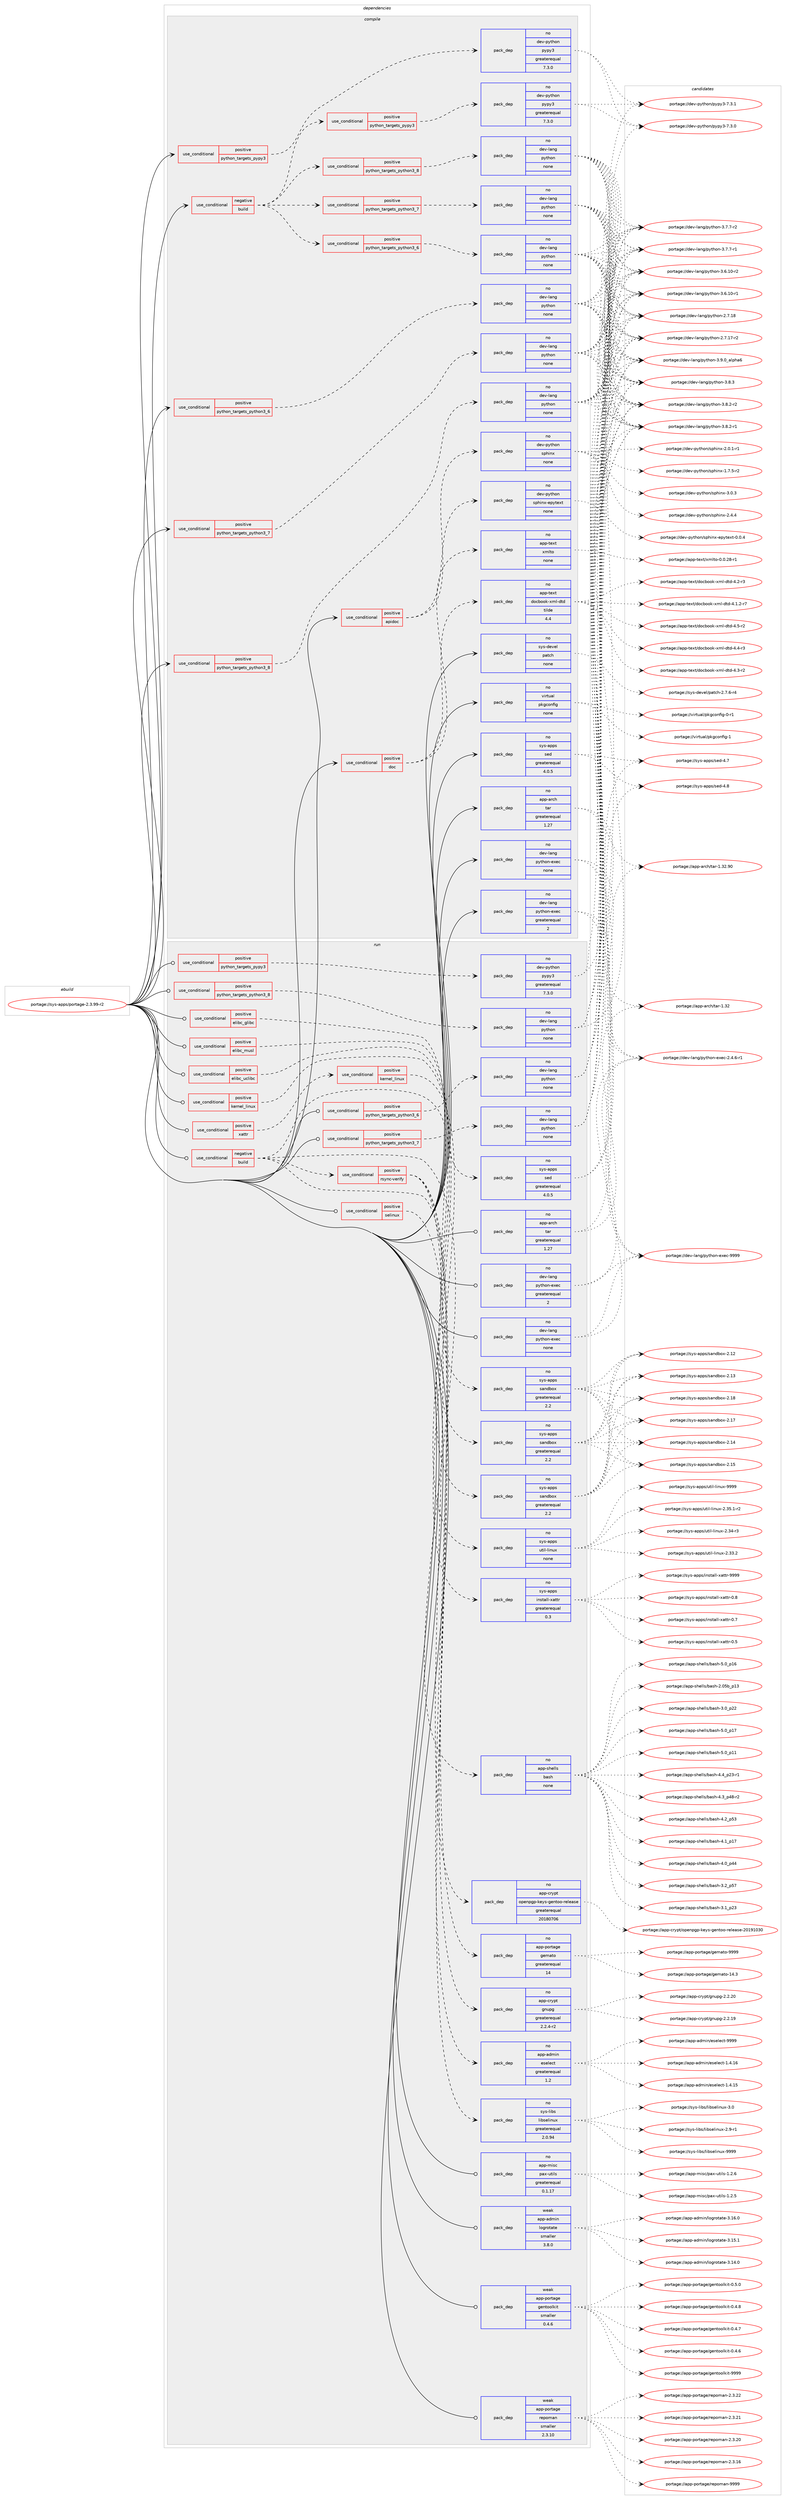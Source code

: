 digraph prolog {

# *************
# Graph options
# *************

newrank=true;
concentrate=true;
compound=true;
graph [rankdir=LR,fontname=Helvetica,fontsize=10,ranksep=1.5];#, ranksep=2.5, nodesep=0.2];
edge  [arrowhead=vee];
node  [fontname=Helvetica,fontsize=10];

# **********
# The ebuild
# **********

subgraph cluster_leftcol {
color=gray;
rank=same;
label=<<i>ebuild</i>>;
id [label="portage://sys-apps/portage-2.3.99-r2", color=red, width=4, href="../sys-apps/portage-2.3.99-r2.svg"];
}

# ****************
# The dependencies
# ****************

subgraph cluster_midcol {
color=gray;
label=<<i>dependencies</i>>;
subgraph cluster_compile {
fillcolor="#eeeeee";
style=filled;
label=<<i>compile</i>>;
subgraph cond1235 {
dependency5886 [label=<<TABLE BORDER="0" CELLBORDER="1" CELLSPACING="0" CELLPADDING="4"><TR><TD ROWSPAN="3" CELLPADDING="10">use_conditional</TD></TR><TR><TD>negative</TD></TR><TR><TD>build</TD></TR></TABLE>>, shape=none, color=red];
subgraph cond1236 {
dependency5887 [label=<<TABLE BORDER="0" CELLBORDER="1" CELLSPACING="0" CELLPADDING="4"><TR><TD ROWSPAN="3" CELLPADDING="10">use_conditional</TD></TR><TR><TD>positive</TD></TR><TR><TD>python_targets_pypy3</TD></TR></TABLE>>, shape=none, color=red];
subgraph pack4542 {
dependency5888 [label=<<TABLE BORDER="0" CELLBORDER="1" CELLSPACING="0" CELLPADDING="4" WIDTH="220"><TR><TD ROWSPAN="6" CELLPADDING="30">pack_dep</TD></TR><TR><TD WIDTH="110">no</TD></TR><TR><TD>dev-python</TD></TR><TR><TD>pypy3</TD></TR><TR><TD>greaterequal</TD></TR><TR><TD>7.3.0</TD></TR></TABLE>>, shape=none, color=blue];
}
dependency5887:e -> dependency5888:w [weight=20,style="dashed",arrowhead="vee"];
}
dependency5886:e -> dependency5887:w [weight=20,style="dashed",arrowhead="vee"];
subgraph cond1237 {
dependency5889 [label=<<TABLE BORDER="0" CELLBORDER="1" CELLSPACING="0" CELLPADDING="4"><TR><TD ROWSPAN="3" CELLPADDING="10">use_conditional</TD></TR><TR><TD>positive</TD></TR><TR><TD>python_targets_python3_6</TD></TR></TABLE>>, shape=none, color=red];
subgraph pack4543 {
dependency5890 [label=<<TABLE BORDER="0" CELLBORDER="1" CELLSPACING="0" CELLPADDING="4" WIDTH="220"><TR><TD ROWSPAN="6" CELLPADDING="30">pack_dep</TD></TR><TR><TD WIDTH="110">no</TD></TR><TR><TD>dev-lang</TD></TR><TR><TD>python</TD></TR><TR><TD>none</TD></TR><TR><TD></TD></TR></TABLE>>, shape=none, color=blue];
}
dependency5889:e -> dependency5890:w [weight=20,style="dashed",arrowhead="vee"];
}
dependency5886:e -> dependency5889:w [weight=20,style="dashed",arrowhead="vee"];
subgraph cond1238 {
dependency5891 [label=<<TABLE BORDER="0" CELLBORDER="1" CELLSPACING="0" CELLPADDING="4"><TR><TD ROWSPAN="3" CELLPADDING="10">use_conditional</TD></TR><TR><TD>positive</TD></TR><TR><TD>python_targets_python3_7</TD></TR></TABLE>>, shape=none, color=red];
subgraph pack4544 {
dependency5892 [label=<<TABLE BORDER="0" CELLBORDER="1" CELLSPACING="0" CELLPADDING="4" WIDTH="220"><TR><TD ROWSPAN="6" CELLPADDING="30">pack_dep</TD></TR><TR><TD WIDTH="110">no</TD></TR><TR><TD>dev-lang</TD></TR><TR><TD>python</TD></TR><TR><TD>none</TD></TR><TR><TD></TD></TR></TABLE>>, shape=none, color=blue];
}
dependency5891:e -> dependency5892:w [weight=20,style="dashed",arrowhead="vee"];
}
dependency5886:e -> dependency5891:w [weight=20,style="dashed",arrowhead="vee"];
subgraph cond1239 {
dependency5893 [label=<<TABLE BORDER="0" CELLBORDER="1" CELLSPACING="0" CELLPADDING="4"><TR><TD ROWSPAN="3" CELLPADDING="10">use_conditional</TD></TR><TR><TD>positive</TD></TR><TR><TD>python_targets_python3_8</TD></TR></TABLE>>, shape=none, color=red];
subgraph pack4545 {
dependency5894 [label=<<TABLE BORDER="0" CELLBORDER="1" CELLSPACING="0" CELLPADDING="4" WIDTH="220"><TR><TD ROWSPAN="6" CELLPADDING="30">pack_dep</TD></TR><TR><TD WIDTH="110">no</TD></TR><TR><TD>dev-lang</TD></TR><TR><TD>python</TD></TR><TR><TD>none</TD></TR><TR><TD></TD></TR></TABLE>>, shape=none, color=blue];
}
dependency5893:e -> dependency5894:w [weight=20,style="dashed",arrowhead="vee"];
}
dependency5886:e -> dependency5893:w [weight=20,style="dashed",arrowhead="vee"];
}
id:e -> dependency5886:w [weight=20,style="solid",arrowhead="vee"];
subgraph cond1240 {
dependency5895 [label=<<TABLE BORDER="0" CELLBORDER="1" CELLSPACING="0" CELLPADDING="4"><TR><TD ROWSPAN="3" CELLPADDING="10">use_conditional</TD></TR><TR><TD>positive</TD></TR><TR><TD>apidoc</TD></TR></TABLE>>, shape=none, color=red];
subgraph pack4546 {
dependency5896 [label=<<TABLE BORDER="0" CELLBORDER="1" CELLSPACING="0" CELLPADDING="4" WIDTH="220"><TR><TD ROWSPAN="6" CELLPADDING="30">pack_dep</TD></TR><TR><TD WIDTH="110">no</TD></TR><TR><TD>dev-python</TD></TR><TR><TD>sphinx</TD></TR><TR><TD>none</TD></TR><TR><TD></TD></TR></TABLE>>, shape=none, color=blue];
}
dependency5895:e -> dependency5896:w [weight=20,style="dashed",arrowhead="vee"];
subgraph pack4547 {
dependency5897 [label=<<TABLE BORDER="0" CELLBORDER="1" CELLSPACING="0" CELLPADDING="4" WIDTH="220"><TR><TD ROWSPAN="6" CELLPADDING="30">pack_dep</TD></TR><TR><TD WIDTH="110">no</TD></TR><TR><TD>dev-python</TD></TR><TR><TD>sphinx-epytext</TD></TR><TR><TD>none</TD></TR><TR><TD></TD></TR></TABLE>>, shape=none, color=blue];
}
dependency5895:e -> dependency5897:w [weight=20,style="dashed",arrowhead="vee"];
}
id:e -> dependency5895:w [weight=20,style="solid",arrowhead="vee"];
subgraph cond1241 {
dependency5898 [label=<<TABLE BORDER="0" CELLBORDER="1" CELLSPACING="0" CELLPADDING="4"><TR><TD ROWSPAN="3" CELLPADDING="10">use_conditional</TD></TR><TR><TD>positive</TD></TR><TR><TD>doc</TD></TR></TABLE>>, shape=none, color=red];
subgraph pack4548 {
dependency5899 [label=<<TABLE BORDER="0" CELLBORDER="1" CELLSPACING="0" CELLPADDING="4" WIDTH="220"><TR><TD ROWSPAN="6" CELLPADDING="30">pack_dep</TD></TR><TR><TD WIDTH="110">no</TD></TR><TR><TD>app-text</TD></TR><TR><TD>xmlto</TD></TR><TR><TD>none</TD></TR><TR><TD></TD></TR></TABLE>>, shape=none, color=blue];
}
dependency5898:e -> dependency5899:w [weight=20,style="dashed",arrowhead="vee"];
subgraph pack4549 {
dependency5900 [label=<<TABLE BORDER="0" CELLBORDER="1" CELLSPACING="0" CELLPADDING="4" WIDTH="220"><TR><TD ROWSPAN="6" CELLPADDING="30">pack_dep</TD></TR><TR><TD WIDTH="110">no</TD></TR><TR><TD>app-text</TD></TR><TR><TD>docbook-xml-dtd</TD></TR><TR><TD>tilde</TD></TR><TR><TD>4.4</TD></TR></TABLE>>, shape=none, color=blue];
}
dependency5898:e -> dependency5900:w [weight=20,style="dashed",arrowhead="vee"];
}
id:e -> dependency5898:w [weight=20,style="solid",arrowhead="vee"];
subgraph cond1242 {
dependency5901 [label=<<TABLE BORDER="0" CELLBORDER="1" CELLSPACING="0" CELLPADDING="4"><TR><TD ROWSPAN="3" CELLPADDING="10">use_conditional</TD></TR><TR><TD>positive</TD></TR><TR><TD>python_targets_pypy3</TD></TR></TABLE>>, shape=none, color=red];
subgraph pack4550 {
dependency5902 [label=<<TABLE BORDER="0" CELLBORDER="1" CELLSPACING="0" CELLPADDING="4" WIDTH="220"><TR><TD ROWSPAN="6" CELLPADDING="30">pack_dep</TD></TR><TR><TD WIDTH="110">no</TD></TR><TR><TD>dev-python</TD></TR><TR><TD>pypy3</TD></TR><TR><TD>greaterequal</TD></TR><TR><TD>7.3.0</TD></TR></TABLE>>, shape=none, color=blue];
}
dependency5901:e -> dependency5902:w [weight=20,style="dashed",arrowhead="vee"];
}
id:e -> dependency5901:w [weight=20,style="solid",arrowhead="vee"];
subgraph cond1243 {
dependency5903 [label=<<TABLE BORDER="0" CELLBORDER="1" CELLSPACING="0" CELLPADDING="4"><TR><TD ROWSPAN="3" CELLPADDING="10">use_conditional</TD></TR><TR><TD>positive</TD></TR><TR><TD>python_targets_python3_6</TD></TR></TABLE>>, shape=none, color=red];
subgraph pack4551 {
dependency5904 [label=<<TABLE BORDER="0" CELLBORDER="1" CELLSPACING="0" CELLPADDING="4" WIDTH="220"><TR><TD ROWSPAN="6" CELLPADDING="30">pack_dep</TD></TR><TR><TD WIDTH="110">no</TD></TR><TR><TD>dev-lang</TD></TR><TR><TD>python</TD></TR><TR><TD>none</TD></TR><TR><TD></TD></TR></TABLE>>, shape=none, color=blue];
}
dependency5903:e -> dependency5904:w [weight=20,style="dashed",arrowhead="vee"];
}
id:e -> dependency5903:w [weight=20,style="solid",arrowhead="vee"];
subgraph cond1244 {
dependency5905 [label=<<TABLE BORDER="0" CELLBORDER="1" CELLSPACING="0" CELLPADDING="4"><TR><TD ROWSPAN="3" CELLPADDING="10">use_conditional</TD></TR><TR><TD>positive</TD></TR><TR><TD>python_targets_python3_7</TD></TR></TABLE>>, shape=none, color=red];
subgraph pack4552 {
dependency5906 [label=<<TABLE BORDER="0" CELLBORDER="1" CELLSPACING="0" CELLPADDING="4" WIDTH="220"><TR><TD ROWSPAN="6" CELLPADDING="30">pack_dep</TD></TR><TR><TD WIDTH="110">no</TD></TR><TR><TD>dev-lang</TD></TR><TR><TD>python</TD></TR><TR><TD>none</TD></TR><TR><TD></TD></TR></TABLE>>, shape=none, color=blue];
}
dependency5905:e -> dependency5906:w [weight=20,style="dashed",arrowhead="vee"];
}
id:e -> dependency5905:w [weight=20,style="solid",arrowhead="vee"];
subgraph cond1245 {
dependency5907 [label=<<TABLE BORDER="0" CELLBORDER="1" CELLSPACING="0" CELLPADDING="4"><TR><TD ROWSPAN="3" CELLPADDING="10">use_conditional</TD></TR><TR><TD>positive</TD></TR><TR><TD>python_targets_python3_8</TD></TR></TABLE>>, shape=none, color=red];
subgraph pack4553 {
dependency5908 [label=<<TABLE BORDER="0" CELLBORDER="1" CELLSPACING="0" CELLPADDING="4" WIDTH="220"><TR><TD ROWSPAN="6" CELLPADDING="30">pack_dep</TD></TR><TR><TD WIDTH="110">no</TD></TR><TR><TD>dev-lang</TD></TR><TR><TD>python</TD></TR><TR><TD>none</TD></TR><TR><TD></TD></TR></TABLE>>, shape=none, color=blue];
}
dependency5907:e -> dependency5908:w [weight=20,style="dashed",arrowhead="vee"];
}
id:e -> dependency5907:w [weight=20,style="solid",arrowhead="vee"];
subgraph pack4554 {
dependency5909 [label=<<TABLE BORDER="0" CELLBORDER="1" CELLSPACING="0" CELLPADDING="4" WIDTH="220"><TR><TD ROWSPAN="6" CELLPADDING="30">pack_dep</TD></TR><TR><TD WIDTH="110">no</TD></TR><TR><TD>app-arch</TD></TR><TR><TD>tar</TD></TR><TR><TD>greaterequal</TD></TR><TR><TD>1.27</TD></TR></TABLE>>, shape=none, color=blue];
}
id:e -> dependency5909:w [weight=20,style="solid",arrowhead="vee"];
subgraph pack4555 {
dependency5910 [label=<<TABLE BORDER="0" CELLBORDER="1" CELLSPACING="0" CELLPADDING="4" WIDTH="220"><TR><TD ROWSPAN="6" CELLPADDING="30">pack_dep</TD></TR><TR><TD WIDTH="110">no</TD></TR><TR><TD>dev-lang</TD></TR><TR><TD>python-exec</TD></TR><TR><TD>greaterequal</TD></TR><TR><TD>2</TD></TR></TABLE>>, shape=none, color=blue];
}
id:e -> dependency5910:w [weight=20,style="solid",arrowhead="vee"];
subgraph pack4556 {
dependency5911 [label=<<TABLE BORDER="0" CELLBORDER="1" CELLSPACING="0" CELLPADDING="4" WIDTH="220"><TR><TD ROWSPAN="6" CELLPADDING="30">pack_dep</TD></TR><TR><TD WIDTH="110">no</TD></TR><TR><TD>dev-lang</TD></TR><TR><TD>python-exec</TD></TR><TR><TD>none</TD></TR><TR><TD></TD></TR></TABLE>>, shape=none, color=blue];
}
id:e -> dependency5911:w [weight=20,style="solid",arrowhead="vee"];
subgraph pack4557 {
dependency5912 [label=<<TABLE BORDER="0" CELLBORDER="1" CELLSPACING="0" CELLPADDING="4" WIDTH="220"><TR><TD ROWSPAN="6" CELLPADDING="30">pack_dep</TD></TR><TR><TD WIDTH="110">no</TD></TR><TR><TD>sys-apps</TD></TR><TR><TD>sed</TD></TR><TR><TD>greaterequal</TD></TR><TR><TD>4.0.5</TD></TR></TABLE>>, shape=none, color=blue];
}
id:e -> dependency5912:w [weight=20,style="solid",arrowhead="vee"];
subgraph pack4558 {
dependency5913 [label=<<TABLE BORDER="0" CELLBORDER="1" CELLSPACING="0" CELLPADDING="4" WIDTH="220"><TR><TD ROWSPAN="6" CELLPADDING="30">pack_dep</TD></TR><TR><TD WIDTH="110">no</TD></TR><TR><TD>sys-devel</TD></TR><TR><TD>patch</TD></TR><TR><TD>none</TD></TR><TR><TD></TD></TR></TABLE>>, shape=none, color=blue];
}
id:e -> dependency5913:w [weight=20,style="solid",arrowhead="vee"];
subgraph pack4559 {
dependency5914 [label=<<TABLE BORDER="0" CELLBORDER="1" CELLSPACING="0" CELLPADDING="4" WIDTH="220"><TR><TD ROWSPAN="6" CELLPADDING="30">pack_dep</TD></TR><TR><TD WIDTH="110">no</TD></TR><TR><TD>virtual</TD></TR><TR><TD>pkgconfig</TD></TR><TR><TD>none</TD></TR><TR><TD></TD></TR></TABLE>>, shape=none, color=blue];
}
id:e -> dependency5914:w [weight=20,style="solid",arrowhead="vee"];
}
subgraph cluster_compileandrun {
fillcolor="#eeeeee";
style=filled;
label=<<i>compile and run</i>>;
}
subgraph cluster_run {
fillcolor="#eeeeee";
style=filled;
label=<<i>run</i>>;
subgraph cond1246 {
dependency5915 [label=<<TABLE BORDER="0" CELLBORDER="1" CELLSPACING="0" CELLPADDING="4"><TR><TD ROWSPAN="3" CELLPADDING="10">use_conditional</TD></TR><TR><TD>negative</TD></TR><TR><TD>build</TD></TR></TABLE>>, shape=none, color=red];
subgraph pack4560 {
dependency5916 [label=<<TABLE BORDER="0" CELLBORDER="1" CELLSPACING="0" CELLPADDING="4" WIDTH="220"><TR><TD ROWSPAN="6" CELLPADDING="30">pack_dep</TD></TR><TR><TD WIDTH="110">no</TD></TR><TR><TD>sys-apps</TD></TR><TR><TD>sed</TD></TR><TR><TD>greaterequal</TD></TR><TR><TD>4.0.5</TD></TR></TABLE>>, shape=none, color=blue];
}
dependency5915:e -> dependency5916:w [weight=20,style="dashed",arrowhead="vee"];
subgraph pack4561 {
dependency5917 [label=<<TABLE BORDER="0" CELLBORDER="1" CELLSPACING="0" CELLPADDING="4" WIDTH="220"><TR><TD ROWSPAN="6" CELLPADDING="30">pack_dep</TD></TR><TR><TD WIDTH="110">no</TD></TR><TR><TD>app-shells</TD></TR><TR><TD>bash</TD></TR><TR><TD>none</TD></TR><TR><TD></TD></TR></TABLE>>, shape=none, color=blue];
}
dependency5915:e -> dependency5917:w [weight=20,style="dashed",arrowhead="vee"];
subgraph pack4562 {
dependency5918 [label=<<TABLE BORDER="0" CELLBORDER="1" CELLSPACING="0" CELLPADDING="4" WIDTH="220"><TR><TD ROWSPAN="6" CELLPADDING="30">pack_dep</TD></TR><TR><TD WIDTH="110">no</TD></TR><TR><TD>app-admin</TD></TR><TR><TD>eselect</TD></TR><TR><TD>greaterequal</TD></TR><TR><TD>1.2</TD></TR></TABLE>>, shape=none, color=blue];
}
dependency5915:e -> dependency5918:w [weight=20,style="dashed",arrowhead="vee"];
subgraph cond1247 {
dependency5919 [label=<<TABLE BORDER="0" CELLBORDER="1" CELLSPACING="0" CELLPADDING="4"><TR><TD ROWSPAN="3" CELLPADDING="10">use_conditional</TD></TR><TR><TD>positive</TD></TR><TR><TD>rsync-verify</TD></TR></TABLE>>, shape=none, color=red];
subgraph pack4563 {
dependency5920 [label=<<TABLE BORDER="0" CELLBORDER="1" CELLSPACING="0" CELLPADDING="4" WIDTH="220"><TR><TD ROWSPAN="6" CELLPADDING="30">pack_dep</TD></TR><TR><TD WIDTH="110">no</TD></TR><TR><TD>app-portage</TD></TR><TR><TD>gemato</TD></TR><TR><TD>greaterequal</TD></TR><TR><TD>14</TD></TR></TABLE>>, shape=none, color=blue];
}
dependency5919:e -> dependency5920:w [weight=20,style="dashed",arrowhead="vee"];
subgraph pack4564 {
dependency5921 [label=<<TABLE BORDER="0" CELLBORDER="1" CELLSPACING="0" CELLPADDING="4" WIDTH="220"><TR><TD ROWSPAN="6" CELLPADDING="30">pack_dep</TD></TR><TR><TD WIDTH="110">no</TD></TR><TR><TD>app-crypt</TD></TR><TR><TD>openpgp-keys-gentoo-release</TD></TR><TR><TD>greaterequal</TD></TR><TR><TD>20180706</TD></TR></TABLE>>, shape=none, color=blue];
}
dependency5919:e -> dependency5921:w [weight=20,style="dashed",arrowhead="vee"];
subgraph pack4565 {
dependency5922 [label=<<TABLE BORDER="0" CELLBORDER="1" CELLSPACING="0" CELLPADDING="4" WIDTH="220"><TR><TD ROWSPAN="6" CELLPADDING="30">pack_dep</TD></TR><TR><TD WIDTH="110">no</TD></TR><TR><TD>app-crypt</TD></TR><TR><TD>gnupg</TD></TR><TR><TD>greaterequal</TD></TR><TR><TD>2.2.4-r2</TD></TR></TABLE>>, shape=none, color=blue];
}
dependency5919:e -> dependency5922:w [weight=20,style="dashed",arrowhead="vee"];
}
dependency5915:e -> dependency5919:w [weight=20,style="dashed",arrowhead="vee"];
}
id:e -> dependency5915:w [weight=20,style="solid",arrowhead="odot"];
subgraph cond1248 {
dependency5923 [label=<<TABLE BORDER="0" CELLBORDER="1" CELLSPACING="0" CELLPADDING="4"><TR><TD ROWSPAN="3" CELLPADDING="10">use_conditional</TD></TR><TR><TD>positive</TD></TR><TR><TD>elibc_glibc</TD></TR></TABLE>>, shape=none, color=red];
subgraph pack4566 {
dependency5924 [label=<<TABLE BORDER="0" CELLBORDER="1" CELLSPACING="0" CELLPADDING="4" WIDTH="220"><TR><TD ROWSPAN="6" CELLPADDING="30">pack_dep</TD></TR><TR><TD WIDTH="110">no</TD></TR><TR><TD>sys-apps</TD></TR><TR><TD>sandbox</TD></TR><TR><TD>greaterequal</TD></TR><TR><TD>2.2</TD></TR></TABLE>>, shape=none, color=blue];
}
dependency5923:e -> dependency5924:w [weight=20,style="dashed",arrowhead="vee"];
}
id:e -> dependency5923:w [weight=20,style="solid",arrowhead="odot"];
subgraph cond1249 {
dependency5925 [label=<<TABLE BORDER="0" CELLBORDER="1" CELLSPACING="0" CELLPADDING="4"><TR><TD ROWSPAN="3" CELLPADDING="10">use_conditional</TD></TR><TR><TD>positive</TD></TR><TR><TD>elibc_musl</TD></TR></TABLE>>, shape=none, color=red];
subgraph pack4567 {
dependency5926 [label=<<TABLE BORDER="0" CELLBORDER="1" CELLSPACING="0" CELLPADDING="4" WIDTH="220"><TR><TD ROWSPAN="6" CELLPADDING="30">pack_dep</TD></TR><TR><TD WIDTH="110">no</TD></TR><TR><TD>sys-apps</TD></TR><TR><TD>sandbox</TD></TR><TR><TD>greaterequal</TD></TR><TR><TD>2.2</TD></TR></TABLE>>, shape=none, color=blue];
}
dependency5925:e -> dependency5926:w [weight=20,style="dashed",arrowhead="vee"];
}
id:e -> dependency5925:w [weight=20,style="solid",arrowhead="odot"];
subgraph cond1250 {
dependency5927 [label=<<TABLE BORDER="0" CELLBORDER="1" CELLSPACING="0" CELLPADDING="4"><TR><TD ROWSPAN="3" CELLPADDING="10">use_conditional</TD></TR><TR><TD>positive</TD></TR><TR><TD>elibc_uclibc</TD></TR></TABLE>>, shape=none, color=red];
subgraph pack4568 {
dependency5928 [label=<<TABLE BORDER="0" CELLBORDER="1" CELLSPACING="0" CELLPADDING="4" WIDTH="220"><TR><TD ROWSPAN="6" CELLPADDING="30">pack_dep</TD></TR><TR><TD WIDTH="110">no</TD></TR><TR><TD>sys-apps</TD></TR><TR><TD>sandbox</TD></TR><TR><TD>greaterequal</TD></TR><TR><TD>2.2</TD></TR></TABLE>>, shape=none, color=blue];
}
dependency5927:e -> dependency5928:w [weight=20,style="dashed",arrowhead="vee"];
}
id:e -> dependency5927:w [weight=20,style="solid",arrowhead="odot"];
subgraph cond1251 {
dependency5929 [label=<<TABLE BORDER="0" CELLBORDER="1" CELLSPACING="0" CELLPADDING="4"><TR><TD ROWSPAN="3" CELLPADDING="10">use_conditional</TD></TR><TR><TD>positive</TD></TR><TR><TD>kernel_linux</TD></TR></TABLE>>, shape=none, color=red];
subgraph pack4569 {
dependency5930 [label=<<TABLE BORDER="0" CELLBORDER="1" CELLSPACING="0" CELLPADDING="4" WIDTH="220"><TR><TD ROWSPAN="6" CELLPADDING="30">pack_dep</TD></TR><TR><TD WIDTH="110">no</TD></TR><TR><TD>sys-apps</TD></TR><TR><TD>util-linux</TD></TR><TR><TD>none</TD></TR><TR><TD></TD></TR></TABLE>>, shape=none, color=blue];
}
dependency5929:e -> dependency5930:w [weight=20,style="dashed",arrowhead="vee"];
}
id:e -> dependency5929:w [weight=20,style="solid",arrowhead="odot"];
subgraph cond1252 {
dependency5931 [label=<<TABLE BORDER="0" CELLBORDER="1" CELLSPACING="0" CELLPADDING="4"><TR><TD ROWSPAN="3" CELLPADDING="10">use_conditional</TD></TR><TR><TD>positive</TD></TR><TR><TD>python_targets_pypy3</TD></TR></TABLE>>, shape=none, color=red];
subgraph pack4570 {
dependency5932 [label=<<TABLE BORDER="0" CELLBORDER="1" CELLSPACING="0" CELLPADDING="4" WIDTH="220"><TR><TD ROWSPAN="6" CELLPADDING="30">pack_dep</TD></TR><TR><TD WIDTH="110">no</TD></TR><TR><TD>dev-python</TD></TR><TR><TD>pypy3</TD></TR><TR><TD>greaterequal</TD></TR><TR><TD>7.3.0</TD></TR></TABLE>>, shape=none, color=blue];
}
dependency5931:e -> dependency5932:w [weight=20,style="dashed",arrowhead="vee"];
}
id:e -> dependency5931:w [weight=20,style="solid",arrowhead="odot"];
subgraph cond1253 {
dependency5933 [label=<<TABLE BORDER="0" CELLBORDER="1" CELLSPACING="0" CELLPADDING="4"><TR><TD ROWSPAN="3" CELLPADDING="10">use_conditional</TD></TR><TR><TD>positive</TD></TR><TR><TD>python_targets_python3_6</TD></TR></TABLE>>, shape=none, color=red];
subgraph pack4571 {
dependency5934 [label=<<TABLE BORDER="0" CELLBORDER="1" CELLSPACING="0" CELLPADDING="4" WIDTH="220"><TR><TD ROWSPAN="6" CELLPADDING="30">pack_dep</TD></TR><TR><TD WIDTH="110">no</TD></TR><TR><TD>dev-lang</TD></TR><TR><TD>python</TD></TR><TR><TD>none</TD></TR><TR><TD></TD></TR></TABLE>>, shape=none, color=blue];
}
dependency5933:e -> dependency5934:w [weight=20,style="dashed",arrowhead="vee"];
}
id:e -> dependency5933:w [weight=20,style="solid",arrowhead="odot"];
subgraph cond1254 {
dependency5935 [label=<<TABLE BORDER="0" CELLBORDER="1" CELLSPACING="0" CELLPADDING="4"><TR><TD ROWSPAN="3" CELLPADDING="10">use_conditional</TD></TR><TR><TD>positive</TD></TR><TR><TD>python_targets_python3_7</TD></TR></TABLE>>, shape=none, color=red];
subgraph pack4572 {
dependency5936 [label=<<TABLE BORDER="0" CELLBORDER="1" CELLSPACING="0" CELLPADDING="4" WIDTH="220"><TR><TD ROWSPAN="6" CELLPADDING="30">pack_dep</TD></TR><TR><TD WIDTH="110">no</TD></TR><TR><TD>dev-lang</TD></TR><TR><TD>python</TD></TR><TR><TD>none</TD></TR><TR><TD></TD></TR></TABLE>>, shape=none, color=blue];
}
dependency5935:e -> dependency5936:w [weight=20,style="dashed",arrowhead="vee"];
}
id:e -> dependency5935:w [weight=20,style="solid",arrowhead="odot"];
subgraph cond1255 {
dependency5937 [label=<<TABLE BORDER="0" CELLBORDER="1" CELLSPACING="0" CELLPADDING="4"><TR><TD ROWSPAN="3" CELLPADDING="10">use_conditional</TD></TR><TR><TD>positive</TD></TR><TR><TD>python_targets_python3_8</TD></TR></TABLE>>, shape=none, color=red];
subgraph pack4573 {
dependency5938 [label=<<TABLE BORDER="0" CELLBORDER="1" CELLSPACING="0" CELLPADDING="4" WIDTH="220"><TR><TD ROWSPAN="6" CELLPADDING="30">pack_dep</TD></TR><TR><TD WIDTH="110">no</TD></TR><TR><TD>dev-lang</TD></TR><TR><TD>python</TD></TR><TR><TD>none</TD></TR><TR><TD></TD></TR></TABLE>>, shape=none, color=blue];
}
dependency5937:e -> dependency5938:w [weight=20,style="dashed",arrowhead="vee"];
}
id:e -> dependency5937:w [weight=20,style="solid",arrowhead="odot"];
subgraph cond1256 {
dependency5939 [label=<<TABLE BORDER="0" CELLBORDER="1" CELLSPACING="0" CELLPADDING="4"><TR><TD ROWSPAN="3" CELLPADDING="10">use_conditional</TD></TR><TR><TD>positive</TD></TR><TR><TD>selinux</TD></TR></TABLE>>, shape=none, color=red];
subgraph pack4574 {
dependency5940 [label=<<TABLE BORDER="0" CELLBORDER="1" CELLSPACING="0" CELLPADDING="4" WIDTH="220"><TR><TD ROWSPAN="6" CELLPADDING="30">pack_dep</TD></TR><TR><TD WIDTH="110">no</TD></TR><TR><TD>sys-libs</TD></TR><TR><TD>libselinux</TD></TR><TR><TD>greaterequal</TD></TR><TR><TD>2.0.94</TD></TR></TABLE>>, shape=none, color=blue];
}
dependency5939:e -> dependency5940:w [weight=20,style="dashed",arrowhead="vee"];
}
id:e -> dependency5939:w [weight=20,style="solid",arrowhead="odot"];
subgraph cond1257 {
dependency5941 [label=<<TABLE BORDER="0" CELLBORDER="1" CELLSPACING="0" CELLPADDING="4"><TR><TD ROWSPAN="3" CELLPADDING="10">use_conditional</TD></TR><TR><TD>positive</TD></TR><TR><TD>xattr</TD></TR></TABLE>>, shape=none, color=red];
subgraph cond1258 {
dependency5942 [label=<<TABLE BORDER="0" CELLBORDER="1" CELLSPACING="0" CELLPADDING="4"><TR><TD ROWSPAN="3" CELLPADDING="10">use_conditional</TD></TR><TR><TD>positive</TD></TR><TR><TD>kernel_linux</TD></TR></TABLE>>, shape=none, color=red];
subgraph pack4575 {
dependency5943 [label=<<TABLE BORDER="0" CELLBORDER="1" CELLSPACING="0" CELLPADDING="4" WIDTH="220"><TR><TD ROWSPAN="6" CELLPADDING="30">pack_dep</TD></TR><TR><TD WIDTH="110">no</TD></TR><TR><TD>sys-apps</TD></TR><TR><TD>install-xattr</TD></TR><TR><TD>greaterequal</TD></TR><TR><TD>0.3</TD></TR></TABLE>>, shape=none, color=blue];
}
dependency5942:e -> dependency5943:w [weight=20,style="dashed",arrowhead="vee"];
}
dependency5941:e -> dependency5942:w [weight=20,style="dashed",arrowhead="vee"];
}
id:e -> dependency5941:w [weight=20,style="solid",arrowhead="odot"];
subgraph pack4576 {
dependency5944 [label=<<TABLE BORDER="0" CELLBORDER="1" CELLSPACING="0" CELLPADDING="4" WIDTH="220"><TR><TD ROWSPAN="6" CELLPADDING="30">pack_dep</TD></TR><TR><TD WIDTH="110">no</TD></TR><TR><TD>app-arch</TD></TR><TR><TD>tar</TD></TR><TR><TD>greaterequal</TD></TR><TR><TD>1.27</TD></TR></TABLE>>, shape=none, color=blue];
}
id:e -> dependency5944:w [weight=20,style="solid",arrowhead="odot"];
subgraph pack4577 {
dependency5945 [label=<<TABLE BORDER="0" CELLBORDER="1" CELLSPACING="0" CELLPADDING="4" WIDTH="220"><TR><TD ROWSPAN="6" CELLPADDING="30">pack_dep</TD></TR><TR><TD WIDTH="110">no</TD></TR><TR><TD>app-misc</TD></TR><TR><TD>pax-utils</TD></TR><TR><TD>greaterequal</TD></TR><TR><TD>0.1.17</TD></TR></TABLE>>, shape=none, color=blue];
}
id:e -> dependency5945:w [weight=20,style="solid",arrowhead="odot"];
subgraph pack4578 {
dependency5946 [label=<<TABLE BORDER="0" CELLBORDER="1" CELLSPACING="0" CELLPADDING="4" WIDTH="220"><TR><TD ROWSPAN="6" CELLPADDING="30">pack_dep</TD></TR><TR><TD WIDTH="110">no</TD></TR><TR><TD>dev-lang</TD></TR><TR><TD>python-exec</TD></TR><TR><TD>greaterequal</TD></TR><TR><TD>2</TD></TR></TABLE>>, shape=none, color=blue];
}
id:e -> dependency5946:w [weight=20,style="solid",arrowhead="odot"];
subgraph pack4579 {
dependency5947 [label=<<TABLE BORDER="0" CELLBORDER="1" CELLSPACING="0" CELLPADDING="4" WIDTH="220"><TR><TD ROWSPAN="6" CELLPADDING="30">pack_dep</TD></TR><TR><TD WIDTH="110">no</TD></TR><TR><TD>dev-lang</TD></TR><TR><TD>python-exec</TD></TR><TR><TD>none</TD></TR><TR><TD></TD></TR></TABLE>>, shape=none, color=blue];
}
id:e -> dependency5947:w [weight=20,style="solid",arrowhead="odot"];
subgraph pack4580 {
dependency5948 [label=<<TABLE BORDER="0" CELLBORDER="1" CELLSPACING="0" CELLPADDING="4" WIDTH="220"><TR><TD ROWSPAN="6" CELLPADDING="30">pack_dep</TD></TR><TR><TD WIDTH="110">weak</TD></TR><TR><TD>app-admin</TD></TR><TR><TD>logrotate</TD></TR><TR><TD>smaller</TD></TR><TR><TD>3.8.0</TD></TR></TABLE>>, shape=none, color=blue];
}
id:e -> dependency5948:w [weight=20,style="solid",arrowhead="odot"];
subgraph pack4581 {
dependency5949 [label=<<TABLE BORDER="0" CELLBORDER="1" CELLSPACING="0" CELLPADDING="4" WIDTH="220"><TR><TD ROWSPAN="6" CELLPADDING="30">pack_dep</TD></TR><TR><TD WIDTH="110">weak</TD></TR><TR><TD>app-portage</TD></TR><TR><TD>gentoolkit</TD></TR><TR><TD>smaller</TD></TR><TR><TD>0.4.6</TD></TR></TABLE>>, shape=none, color=blue];
}
id:e -> dependency5949:w [weight=20,style="solid",arrowhead="odot"];
subgraph pack4582 {
dependency5950 [label=<<TABLE BORDER="0" CELLBORDER="1" CELLSPACING="0" CELLPADDING="4" WIDTH="220"><TR><TD ROWSPAN="6" CELLPADDING="30">pack_dep</TD></TR><TR><TD WIDTH="110">weak</TD></TR><TR><TD>app-portage</TD></TR><TR><TD>repoman</TD></TR><TR><TD>smaller</TD></TR><TR><TD>2.3.10</TD></TR></TABLE>>, shape=none, color=blue];
}
id:e -> dependency5950:w [weight=20,style="solid",arrowhead="odot"];
}
}

# **************
# The candidates
# **************

subgraph cluster_choices {
rank=same;
color=gray;
label=<<i>candidates</i>>;

subgraph choice4542 {
color=black;
nodesep=1;
choice100101118451121211161041111104711212111212151455546514649 [label="portage://dev-python/pypy3-7.3.1", color=red, width=4,href="../dev-python/pypy3-7.3.1.svg"];
choice100101118451121211161041111104711212111212151455546514648 [label="portage://dev-python/pypy3-7.3.0", color=red, width=4,href="../dev-python/pypy3-7.3.0.svg"];
dependency5888:e -> choice100101118451121211161041111104711212111212151455546514649:w [style=dotted,weight="100"];
dependency5888:e -> choice100101118451121211161041111104711212111212151455546514648:w [style=dotted,weight="100"];
}
subgraph choice4543 {
color=black;
nodesep=1;
choice10010111845108971101034711212111610411111045514657464895971081121049754 [label="portage://dev-lang/python-3.9.0_alpha6", color=red, width=4,href="../dev-lang/python-3.9.0_alpha6.svg"];
choice100101118451089711010347112121116104111110455146564651 [label="portage://dev-lang/python-3.8.3", color=red, width=4,href="../dev-lang/python-3.8.3.svg"];
choice1001011184510897110103471121211161041111104551465646504511450 [label="portage://dev-lang/python-3.8.2-r2", color=red, width=4,href="../dev-lang/python-3.8.2-r2.svg"];
choice1001011184510897110103471121211161041111104551465646504511449 [label="portage://dev-lang/python-3.8.2-r1", color=red, width=4,href="../dev-lang/python-3.8.2-r1.svg"];
choice1001011184510897110103471121211161041111104551465546554511450 [label="portage://dev-lang/python-3.7.7-r2", color=red, width=4,href="../dev-lang/python-3.7.7-r2.svg"];
choice1001011184510897110103471121211161041111104551465546554511449 [label="portage://dev-lang/python-3.7.7-r1", color=red, width=4,href="../dev-lang/python-3.7.7-r1.svg"];
choice100101118451089711010347112121116104111110455146544649484511450 [label="portage://dev-lang/python-3.6.10-r2", color=red, width=4,href="../dev-lang/python-3.6.10-r2.svg"];
choice100101118451089711010347112121116104111110455146544649484511449 [label="portage://dev-lang/python-3.6.10-r1", color=red, width=4,href="../dev-lang/python-3.6.10-r1.svg"];
choice10010111845108971101034711212111610411111045504655464956 [label="portage://dev-lang/python-2.7.18", color=red, width=4,href="../dev-lang/python-2.7.18.svg"];
choice100101118451089711010347112121116104111110455046554649554511450 [label="portage://dev-lang/python-2.7.17-r2", color=red, width=4,href="../dev-lang/python-2.7.17-r2.svg"];
dependency5890:e -> choice10010111845108971101034711212111610411111045514657464895971081121049754:w [style=dotted,weight="100"];
dependency5890:e -> choice100101118451089711010347112121116104111110455146564651:w [style=dotted,weight="100"];
dependency5890:e -> choice1001011184510897110103471121211161041111104551465646504511450:w [style=dotted,weight="100"];
dependency5890:e -> choice1001011184510897110103471121211161041111104551465646504511449:w [style=dotted,weight="100"];
dependency5890:e -> choice1001011184510897110103471121211161041111104551465546554511450:w [style=dotted,weight="100"];
dependency5890:e -> choice1001011184510897110103471121211161041111104551465546554511449:w [style=dotted,weight="100"];
dependency5890:e -> choice100101118451089711010347112121116104111110455146544649484511450:w [style=dotted,weight="100"];
dependency5890:e -> choice100101118451089711010347112121116104111110455146544649484511449:w [style=dotted,weight="100"];
dependency5890:e -> choice10010111845108971101034711212111610411111045504655464956:w [style=dotted,weight="100"];
dependency5890:e -> choice100101118451089711010347112121116104111110455046554649554511450:w [style=dotted,weight="100"];
}
subgraph choice4544 {
color=black;
nodesep=1;
choice10010111845108971101034711212111610411111045514657464895971081121049754 [label="portage://dev-lang/python-3.9.0_alpha6", color=red, width=4,href="../dev-lang/python-3.9.0_alpha6.svg"];
choice100101118451089711010347112121116104111110455146564651 [label="portage://dev-lang/python-3.8.3", color=red, width=4,href="../dev-lang/python-3.8.3.svg"];
choice1001011184510897110103471121211161041111104551465646504511450 [label="portage://dev-lang/python-3.8.2-r2", color=red, width=4,href="../dev-lang/python-3.8.2-r2.svg"];
choice1001011184510897110103471121211161041111104551465646504511449 [label="portage://dev-lang/python-3.8.2-r1", color=red, width=4,href="../dev-lang/python-3.8.2-r1.svg"];
choice1001011184510897110103471121211161041111104551465546554511450 [label="portage://dev-lang/python-3.7.7-r2", color=red, width=4,href="../dev-lang/python-3.7.7-r2.svg"];
choice1001011184510897110103471121211161041111104551465546554511449 [label="portage://dev-lang/python-3.7.7-r1", color=red, width=4,href="../dev-lang/python-3.7.7-r1.svg"];
choice100101118451089711010347112121116104111110455146544649484511450 [label="portage://dev-lang/python-3.6.10-r2", color=red, width=4,href="../dev-lang/python-3.6.10-r2.svg"];
choice100101118451089711010347112121116104111110455146544649484511449 [label="portage://dev-lang/python-3.6.10-r1", color=red, width=4,href="../dev-lang/python-3.6.10-r1.svg"];
choice10010111845108971101034711212111610411111045504655464956 [label="portage://dev-lang/python-2.7.18", color=red, width=4,href="../dev-lang/python-2.7.18.svg"];
choice100101118451089711010347112121116104111110455046554649554511450 [label="portage://dev-lang/python-2.7.17-r2", color=red, width=4,href="../dev-lang/python-2.7.17-r2.svg"];
dependency5892:e -> choice10010111845108971101034711212111610411111045514657464895971081121049754:w [style=dotted,weight="100"];
dependency5892:e -> choice100101118451089711010347112121116104111110455146564651:w [style=dotted,weight="100"];
dependency5892:e -> choice1001011184510897110103471121211161041111104551465646504511450:w [style=dotted,weight="100"];
dependency5892:e -> choice1001011184510897110103471121211161041111104551465646504511449:w [style=dotted,weight="100"];
dependency5892:e -> choice1001011184510897110103471121211161041111104551465546554511450:w [style=dotted,weight="100"];
dependency5892:e -> choice1001011184510897110103471121211161041111104551465546554511449:w [style=dotted,weight="100"];
dependency5892:e -> choice100101118451089711010347112121116104111110455146544649484511450:w [style=dotted,weight="100"];
dependency5892:e -> choice100101118451089711010347112121116104111110455146544649484511449:w [style=dotted,weight="100"];
dependency5892:e -> choice10010111845108971101034711212111610411111045504655464956:w [style=dotted,weight="100"];
dependency5892:e -> choice100101118451089711010347112121116104111110455046554649554511450:w [style=dotted,weight="100"];
}
subgraph choice4545 {
color=black;
nodesep=1;
choice10010111845108971101034711212111610411111045514657464895971081121049754 [label="portage://dev-lang/python-3.9.0_alpha6", color=red, width=4,href="../dev-lang/python-3.9.0_alpha6.svg"];
choice100101118451089711010347112121116104111110455146564651 [label="portage://dev-lang/python-3.8.3", color=red, width=4,href="../dev-lang/python-3.8.3.svg"];
choice1001011184510897110103471121211161041111104551465646504511450 [label="portage://dev-lang/python-3.8.2-r2", color=red, width=4,href="../dev-lang/python-3.8.2-r2.svg"];
choice1001011184510897110103471121211161041111104551465646504511449 [label="portage://dev-lang/python-3.8.2-r1", color=red, width=4,href="../dev-lang/python-3.8.2-r1.svg"];
choice1001011184510897110103471121211161041111104551465546554511450 [label="portage://dev-lang/python-3.7.7-r2", color=red, width=4,href="../dev-lang/python-3.7.7-r2.svg"];
choice1001011184510897110103471121211161041111104551465546554511449 [label="portage://dev-lang/python-3.7.7-r1", color=red, width=4,href="../dev-lang/python-3.7.7-r1.svg"];
choice100101118451089711010347112121116104111110455146544649484511450 [label="portage://dev-lang/python-3.6.10-r2", color=red, width=4,href="../dev-lang/python-3.6.10-r2.svg"];
choice100101118451089711010347112121116104111110455146544649484511449 [label="portage://dev-lang/python-3.6.10-r1", color=red, width=4,href="../dev-lang/python-3.6.10-r1.svg"];
choice10010111845108971101034711212111610411111045504655464956 [label="portage://dev-lang/python-2.7.18", color=red, width=4,href="../dev-lang/python-2.7.18.svg"];
choice100101118451089711010347112121116104111110455046554649554511450 [label="portage://dev-lang/python-2.7.17-r2", color=red, width=4,href="../dev-lang/python-2.7.17-r2.svg"];
dependency5894:e -> choice10010111845108971101034711212111610411111045514657464895971081121049754:w [style=dotted,weight="100"];
dependency5894:e -> choice100101118451089711010347112121116104111110455146564651:w [style=dotted,weight="100"];
dependency5894:e -> choice1001011184510897110103471121211161041111104551465646504511450:w [style=dotted,weight="100"];
dependency5894:e -> choice1001011184510897110103471121211161041111104551465646504511449:w [style=dotted,weight="100"];
dependency5894:e -> choice1001011184510897110103471121211161041111104551465546554511450:w [style=dotted,weight="100"];
dependency5894:e -> choice1001011184510897110103471121211161041111104551465546554511449:w [style=dotted,weight="100"];
dependency5894:e -> choice100101118451089711010347112121116104111110455146544649484511450:w [style=dotted,weight="100"];
dependency5894:e -> choice100101118451089711010347112121116104111110455146544649484511449:w [style=dotted,weight="100"];
dependency5894:e -> choice10010111845108971101034711212111610411111045504655464956:w [style=dotted,weight="100"];
dependency5894:e -> choice100101118451089711010347112121116104111110455046554649554511450:w [style=dotted,weight="100"];
}
subgraph choice4546 {
color=black;
nodesep=1;
choice1001011184511212111610411111047115112104105110120455146484651 [label="portage://dev-python/sphinx-3.0.3", color=red, width=4,href="../dev-python/sphinx-3.0.3.svg"];
choice1001011184511212111610411111047115112104105110120455046524652 [label="portage://dev-python/sphinx-2.4.4", color=red, width=4,href="../dev-python/sphinx-2.4.4.svg"];
choice10010111845112121116104111110471151121041051101204550464846494511449 [label="portage://dev-python/sphinx-2.0.1-r1", color=red, width=4,href="../dev-python/sphinx-2.0.1-r1.svg"];
choice10010111845112121116104111110471151121041051101204549465546534511450 [label="portage://dev-python/sphinx-1.7.5-r2", color=red, width=4,href="../dev-python/sphinx-1.7.5-r2.svg"];
dependency5896:e -> choice1001011184511212111610411111047115112104105110120455146484651:w [style=dotted,weight="100"];
dependency5896:e -> choice1001011184511212111610411111047115112104105110120455046524652:w [style=dotted,weight="100"];
dependency5896:e -> choice10010111845112121116104111110471151121041051101204550464846494511449:w [style=dotted,weight="100"];
dependency5896:e -> choice10010111845112121116104111110471151121041051101204549465546534511450:w [style=dotted,weight="100"];
}
subgraph choice4547 {
color=black;
nodesep=1;
choice100101118451121211161041111104711511210410511012045101112121116101120116454846484652 [label="portage://dev-python/sphinx-epytext-0.0.4", color=red, width=4,href="../dev-python/sphinx-epytext-0.0.4.svg"];
dependency5897:e -> choice100101118451121211161041111104711511210410511012045101112121116101120116454846484652:w [style=dotted,weight="100"];
}
subgraph choice4548 {
color=black;
nodesep=1;
choice971121124511610112011647120109108116111454846484650564511449 [label="portage://app-text/xmlto-0.0.28-r1", color=red, width=4,href="../app-text/xmlto-0.0.28-r1.svg"];
dependency5899:e -> choice971121124511610112011647120109108116111454846484650564511449:w [style=dotted,weight="100"];
}
subgraph choice4549 {
color=black;
nodesep=1;
choice97112112451161011201164710011199981111111074512010910845100116100455246534511450 [label="portage://app-text/docbook-xml-dtd-4.5-r2", color=red, width=4,href="../app-text/docbook-xml-dtd-4.5-r2.svg"];
choice97112112451161011201164710011199981111111074512010910845100116100455246524511451 [label="portage://app-text/docbook-xml-dtd-4.4-r3", color=red, width=4,href="../app-text/docbook-xml-dtd-4.4-r3.svg"];
choice97112112451161011201164710011199981111111074512010910845100116100455246514511450 [label="portage://app-text/docbook-xml-dtd-4.3-r2", color=red, width=4,href="../app-text/docbook-xml-dtd-4.3-r2.svg"];
choice97112112451161011201164710011199981111111074512010910845100116100455246504511451 [label="portage://app-text/docbook-xml-dtd-4.2-r3", color=red, width=4,href="../app-text/docbook-xml-dtd-4.2-r3.svg"];
choice971121124511610112011647100111999811111110745120109108451001161004552464946504511455 [label="portage://app-text/docbook-xml-dtd-4.1.2-r7", color=red, width=4,href="../app-text/docbook-xml-dtd-4.1.2-r7.svg"];
dependency5900:e -> choice97112112451161011201164710011199981111111074512010910845100116100455246534511450:w [style=dotted,weight="100"];
dependency5900:e -> choice97112112451161011201164710011199981111111074512010910845100116100455246524511451:w [style=dotted,weight="100"];
dependency5900:e -> choice97112112451161011201164710011199981111111074512010910845100116100455246514511450:w [style=dotted,weight="100"];
dependency5900:e -> choice97112112451161011201164710011199981111111074512010910845100116100455246504511451:w [style=dotted,weight="100"];
dependency5900:e -> choice971121124511610112011647100111999811111110745120109108451001161004552464946504511455:w [style=dotted,weight="100"];
}
subgraph choice4550 {
color=black;
nodesep=1;
choice100101118451121211161041111104711212111212151455546514649 [label="portage://dev-python/pypy3-7.3.1", color=red, width=4,href="../dev-python/pypy3-7.3.1.svg"];
choice100101118451121211161041111104711212111212151455546514648 [label="portage://dev-python/pypy3-7.3.0", color=red, width=4,href="../dev-python/pypy3-7.3.0.svg"];
dependency5902:e -> choice100101118451121211161041111104711212111212151455546514649:w [style=dotted,weight="100"];
dependency5902:e -> choice100101118451121211161041111104711212111212151455546514648:w [style=dotted,weight="100"];
}
subgraph choice4551 {
color=black;
nodesep=1;
choice10010111845108971101034711212111610411111045514657464895971081121049754 [label="portage://dev-lang/python-3.9.0_alpha6", color=red, width=4,href="../dev-lang/python-3.9.0_alpha6.svg"];
choice100101118451089711010347112121116104111110455146564651 [label="portage://dev-lang/python-3.8.3", color=red, width=4,href="../dev-lang/python-3.8.3.svg"];
choice1001011184510897110103471121211161041111104551465646504511450 [label="portage://dev-lang/python-3.8.2-r2", color=red, width=4,href="../dev-lang/python-3.8.2-r2.svg"];
choice1001011184510897110103471121211161041111104551465646504511449 [label="portage://dev-lang/python-3.8.2-r1", color=red, width=4,href="../dev-lang/python-3.8.2-r1.svg"];
choice1001011184510897110103471121211161041111104551465546554511450 [label="portage://dev-lang/python-3.7.7-r2", color=red, width=4,href="../dev-lang/python-3.7.7-r2.svg"];
choice1001011184510897110103471121211161041111104551465546554511449 [label="portage://dev-lang/python-3.7.7-r1", color=red, width=4,href="../dev-lang/python-3.7.7-r1.svg"];
choice100101118451089711010347112121116104111110455146544649484511450 [label="portage://dev-lang/python-3.6.10-r2", color=red, width=4,href="../dev-lang/python-3.6.10-r2.svg"];
choice100101118451089711010347112121116104111110455146544649484511449 [label="portage://dev-lang/python-3.6.10-r1", color=red, width=4,href="../dev-lang/python-3.6.10-r1.svg"];
choice10010111845108971101034711212111610411111045504655464956 [label="portage://dev-lang/python-2.7.18", color=red, width=4,href="../dev-lang/python-2.7.18.svg"];
choice100101118451089711010347112121116104111110455046554649554511450 [label="portage://dev-lang/python-2.7.17-r2", color=red, width=4,href="../dev-lang/python-2.7.17-r2.svg"];
dependency5904:e -> choice10010111845108971101034711212111610411111045514657464895971081121049754:w [style=dotted,weight="100"];
dependency5904:e -> choice100101118451089711010347112121116104111110455146564651:w [style=dotted,weight="100"];
dependency5904:e -> choice1001011184510897110103471121211161041111104551465646504511450:w [style=dotted,weight="100"];
dependency5904:e -> choice1001011184510897110103471121211161041111104551465646504511449:w [style=dotted,weight="100"];
dependency5904:e -> choice1001011184510897110103471121211161041111104551465546554511450:w [style=dotted,weight="100"];
dependency5904:e -> choice1001011184510897110103471121211161041111104551465546554511449:w [style=dotted,weight="100"];
dependency5904:e -> choice100101118451089711010347112121116104111110455146544649484511450:w [style=dotted,weight="100"];
dependency5904:e -> choice100101118451089711010347112121116104111110455146544649484511449:w [style=dotted,weight="100"];
dependency5904:e -> choice10010111845108971101034711212111610411111045504655464956:w [style=dotted,weight="100"];
dependency5904:e -> choice100101118451089711010347112121116104111110455046554649554511450:w [style=dotted,weight="100"];
}
subgraph choice4552 {
color=black;
nodesep=1;
choice10010111845108971101034711212111610411111045514657464895971081121049754 [label="portage://dev-lang/python-3.9.0_alpha6", color=red, width=4,href="../dev-lang/python-3.9.0_alpha6.svg"];
choice100101118451089711010347112121116104111110455146564651 [label="portage://dev-lang/python-3.8.3", color=red, width=4,href="../dev-lang/python-3.8.3.svg"];
choice1001011184510897110103471121211161041111104551465646504511450 [label="portage://dev-lang/python-3.8.2-r2", color=red, width=4,href="../dev-lang/python-3.8.2-r2.svg"];
choice1001011184510897110103471121211161041111104551465646504511449 [label="portage://dev-lang/python-3.8.2-r1", color=red, width=4,href="../dev-lang/python-3.8.2-r1.svg"];
choice1001011184510897110103471121211161041111104551465546554511450 [label="portage://dev-lang/python-3.7.7-r2", color=red, width=4,href="../dev-lang/python-3.7.7-r2.svg"];
choice1001011184510897110103471121211161041111104551465546554511449 [label="portage://dev-lang/python-3.7.7-r1", color=red, width=4,href="../dev-lang/python-3.7.7-r1.svg"];
choice100101118451089711010347112121116104111110455146544649484511450 [label="portage://dev-lang/python-3.6.10-r2", color=red, width=4,href="../dev-lang/python-3.6.10-r2.svg"];
choice100101118451089711010347112121116104111110455146544649484511449 [label="portage://dev-lang/python-3.6.10-r1", color=red, width=4,href="../dev-lang/python-3.6.10-r1.svg"];
choice10010111845108971101034711212111610411111045504655464956 [label="portage://dev-lang/python-2.7.18", color=red, width=4,href="../dev-lang/python-2.7.18.svg"];
choice100101118451089711010347112121116104111110455046554649554511450 [label="portage://dev-lang/python-2.7.17-r2", color=red, width=4,href="../dev-lang/python-2.7.17-r2.svg"];
dependency5906:e -> choice10010111845108971101034711212111610411111045514657464895971081121049754:w [style=dotted,weight="100"];
dependency5906:e -> choice100101118451089711010347112121116104111110455146564651:w [style=dotted,weight="100"];
dependency5906:e -> choice1001011184510897110103471121211161041111104551465646504511450:w [style=dotted,weight="100"];
dependency5906:e -> choice1001011184510897110103471121211161041111104551465646504511449:w [style=dotted,weight="100"];
dependency5906:e -> choice1001011184510897110103471121211161041111104551465546554511450:w [style=dotted,weight="100"];
dependency5906:e -> choice1001011184510897110103471121211161041111104551465546554511449:w [style=dotted,weight="100"];
dependency5906:e -> choice100101118451089711010347112121116104111110455146544649484511450:w [style=dotted,weight="100"];
dependency5906:e -> choice100101118451089711010347112121116104111110455146544649484511449:w [style=dotted,weight="100"];
dependency5906:e -> choice10010111845108971101034711212111610411111045504655464956:w [style=dotted,weight="100"];
dependency5906:e -> choice100101118451089711010347112121116104111110455046554649554511450:w [style=dotted,weight="100"];
}
subgraph choice4553 {
color=black;
nodesep=1;
choice10010111845108971101034711212111610411111045514657464895971081121049754 [label="portage://dev-lang/python-3.9.0_alpha6", color=red, width=4,href="../dev-lang/python-3.9.0_alpha6.svg"];
choice100101118451089711010347112121116104111110455146564651 [label="portage://dev-lang/python-3.8.3", color=red, width=4,href="../dev-lang/python-3.8.3.svg"];
choice1001011184510897110103471121211161041111104551465646504511450 [label="portage://dev-lang/python-3.8.2-r2", color=red, width=4,href="../dev-lang/python-3.8.2-r2.svg"];
choice1001011184510897110103471121211161041111104551465646504511449 [label="portage://dev-lang/python-3.8.2-r1", color=red, width=4,href="../dev-lang/python-3.8.2-r1.svg"];
choice1001011184510897110103471121211161041111104551465546554511450 [label="portage://dev-lang/python-3.7.7-r2", color=red, width=4,href="../dev-lang/python-3.7.7-r2.svg"];
choice1001011184510897110103471121211161041111104551465546554511449 [label="portage://dev-lang/python-3.7.7-r1", color=red, width=4,href="../dev-lang/python-3.7.7-r1.svg"];
choice100101118451089711010347112121116104111110455146544649484511450 [label="portage://dev-lang/python-3.6.10-r2", color=red, width=4,href="../dev-lang/python-3.6.10-r2.svg"];
choice100101118451089711010347112121116104111110455146544649484511449 [label="portage://dev-lang/python-3.6.10-r1", color=red, width=4,href="../dev-lang/python-3.6.10-r1.svg"];
choice10010111845108971101034711212111610411111045504655464956 [label="portage://dev-lang/python-2.7.18", color=red, width=4,href="../dev-lang/python-2.7.18.svg"];
choice100101118451089711010347112121116104111110455046554649554511450 [label="portage://dev-lang/python-2.7.17-r2", color=red, width=4,href="../dev-lang/python-2.7.17-r2.svg"];
dependency5908:e -> choice10010111845108971101034711212111610411111045514657464895971081121049754:w [style=dotted,weight="100"];
dependency5908:e -> choice100101118451089711010347112121116104111110455146564651:w [style=dotted,weight="100"];
dependency5908:e -> choice1001011184510897110103471121211161041111104551465646504511450:w [style=dotted,weight="100"];
dependency5908:e -> choice1001011184510897110103471121211161041111104551465646504511449:w [style=dotted,weight="100"];
dependency5908:e -> choice1001011184510897110103471121211161041111104551465546554511450:w [style=dotted,weight="100"];
dependency5908:e -> choice1001011184510897110103471121211161041111104551465546554511449:w [style=dotted,weight="100"];
dependency5908:e -> choice100101118451089711010347112121116104111110455146544649484511450:w [style=dotted,weight="100"];
dependency5908:e -> choice100101118451089711010347112121116104111110455146544649484511449:w [style=dotted,weight="100"];
dependency5908:e -> choice10010111845108971101034711212111610411111045504655464956:w [style=dotted,weight="100"];
dependency5908:e -> choice100101118451089711010347112121116104111110455046554649554511450:w [style=dotted,weight="100"];
}
subgraph choice4554 {
color=black;
nodesep=1;
choice9711211245971149910447116971144549465150465748 [label="portage://app-arch/tar-1.32.90", color=red, width=4,href="../app-arch/tar-1.32.90.svg"];
choice9711211245971149910447116971144549465150 [label="portage://app-arch/tar-1.32", color=red, width=4,href="../app-arch/tar-1.32.svg"];
dependency5909:e -> choice9711211245971149910447116971144549465150465748:w [style=dotted,weight="100"];
dependency5909:e -> choice9711211245971149910447116971144549465150:w [style=dotted,weight="100"];
}
subgraph choice4555 {
color=black;
nodesep=1;
choice10010111845108971101034711212111610411111045101120101994557575757 [label="portage://dev-lang/python-exec-9999", color=red, width=4,href="../dev-lang/python-exec-9999.svg"];
choice10010111845108971101034711212111610411111045101120101994550465246544511449 [label="portage://dev-lang/python-exec-2.4.6-r1", color=red, width=4,href="../dev-lang/python-exec-2.4.6-r1.svg"];
dependency5910:e -> choice10010111845108971101034711212111610411111045101120101994557575757:w [style=dotted,weight="100"];
dependency5910:e -> choice10010111845108971101034711212111610411111045101120101994550465246544511449:w [style=dotted,weight="100"];
}
subgraph choice4556 {
color=black;
nodesep=1;
choice10010111845108971101034711212111610411111045101120101994557575757 [label="portage://dev-lang/python-exec-9999", color=red, width=4,href="../dev-lang/python-exec-9999.svg"];
choice10010111845108971101034711212111610411111045101120101994550465246544511449 [label="portage://dev-lang/python-exec-2.4.6-r1", color=red, width=4,href="../dev-lang/python-exec-2.4.6-r1.svg"];
dependency5911:e -> choice10010111845108971101034711212111610411111045101120101994557575757:w [style=dotted,weight="100"];
dependency5911:e -> choice10010111845108971101034711212111610411111045101120101994550465246544511449:w [style=dotted,weight="100"];
}
subgraph choice4557 {
color=black;
nodesep=1;
choice11512111545971121121154711510110045524656 [label="portage://sys-apps/sed-4.8", color=red, width=4,href="../sys-apps/sed-4.8.svg"];
choice11512111545971121121154711510110045524655 [label="portage://sys-apps/sed-4.7", color=red, width=4,href="../sys-apps/sed-4.7.svg"];
dependency5912:e -> choice11512111545971121121154711510110045524656:w [style=dotted,weight="100"];
dependency5912:e -> choice11512111545971121121154711510110045524655:w [style=dotted,weight="100"];
}
subgraph choice4558 {
color=black;
nodesep=1;
choice115121115451001011181011084711297116991044550465546544511452 [label="portage://sys-devel/patch-2.7.6-r4", color=red, width=4,href="../sys-devel/patch-2.7.6-r4.svg"];
dependency5913:e -> choice115121115451001011181011084711297116991044550465546544511452:w [style=dotted,weight="100"];
}
subgraph choice4559 {
color=black;
nodesep=1;
choice1181051141161179710847112107103991111101021051034549 [label="portage://virtual/pkgconfig-1", color=red, width=4,href="../virtual/pkgconfig-1.svg"];
choice11810511411611797108471121071039911111010210510345484511449 [label="portage://virtual/pkgconfig-0-r1", color=red, width=4,href="../virtual/pkgconfig-0-r1.svg"];
dependency5914:e -> choice1181051141161179710847112107103991111101021051034549:w [style=dotted,weight="100"];
dependency5914:e -> choice11810511411611797108471121071039911111010210510345484511449:w [style=dotted,weight="100"];
}
subgraph choice4560 {
color=black;
nodesep=1;
choice11512111545971121121154711510110045524656 [label="portage://sys-apps/sed-4.8", color=red, width=4,href="../sys-apps/sed-4.8.svg"];
choice11512111545971121121154711510110045524655 [label="portage://sys-apps/sed-4.7", color=red, width=4,href="../sys-apps/sed-4.7.svg"];
dependency5916:e -> choice11512111545971121121154711510110045524656:w [style=dotted,weight="100"];
dependency5916:e -> choice11512111545971121121154711510110045524655:w [style=dotted,weight="100"];
}
subgraph choice4561 {
color=black;
nodesep=1;
choice971121124511510410110810811547989711510445534648951124955 [label="portage://app-shells/bash-5.0_p17", color=red, width=4,href="../app-shells/bash-5.0_p17.svg"];
choice971121124511510410110810811547989711510445534648951124954 [label="portage://app-shells/bash-5.0_p16", color=red, width=4,href="../app-shells/bash-5.0_p16.svg"];
choice971121124511510410110810811547989711510445534648951124949 [label="portage://app-shells/bash-5.0_p11", color=red, width=4,href="../app-shells/bash-5.0_p11.svg"];
choice9711211245115104101108108115479897115104455246529511250514511449 [label="portage://app-shells/bash-4.4_p23-r1", color=red, width=4,href="../app-shells/bash-4.4_p23-r1.svg"];
choice9711211245115104101108108115479897115104455246519511252564511450 [label="portage://app-shells/bash-4.3_p48-r2", color=red, width=4,href="../app-shells/bash-4.3_p48-r2.svg"];
choice971121124511510410110810811547989711510445524650951125351 [label="portage://app-shells/bash-4.2_p53", color=red, width=4,href="../app-shells/bash-4.2_p53.svg"];
choice971121124511510410110810811547989711510445524649951124955 [label="portage://app-shells/bash-4.1_p17", color=red, width=4,href="../app-shells/bash-4.1_p17.svg"];
choice971121124511510410110810811547989711510445524648951125252 [label="portage://app-shells/bash-4.0_p44", color=red, width=4,href="../app-shells/bash-4.0_p44.svg"];
choice971121124511510410110810811547989711510445514650951125355 [label="portage://app-shells/bash-3.2_p57", color=red, width=4,href="../app-shells/bash-3.2_p57.svg"];
choice971121124511510410110810811547989711510445514649951125051 [label="portage://app-shells/bash-3.1_p23", color=red, width=4,href="../app-shells/bash-3.1_p23.svg"];
choice971121124511510410110810811547989711510445514648951125050 [label="portage://app-shells/bash-3.0_p22", color=red, width=4,href="../app-shells/bash-3.0_p22.svg"];
choice9711211245115104101108108115479897115104455046485398951124951 [label="portage://app-shells/bash-2.05b_p13", color=red, width=4,href="../app-shells/bash-2.05b_p13.svg"];
dependency5917:e -> choice971121124511510410110810811547989711510445534648951124955:w [style=dotted,weight="100"];
dependency5917:e -> choice971121124511510410110810811547989711510445534648951124954:w [style=dotted,weight="100"];
dependency5917:e -> choice971121124511510410110810811547989711510445534648951124949:w [style=dotted,weight="100"];
dependency5917:e -> choice9711211245115104101108108115479897115104455246529511250514511449:w [style=dotted,weight="100"];
dependency5917:e -> choice9711211245115104101108108115479897115104455246519511252564511450:w [style=dotted,weight="100"];
dependency5917:e -> choice971121124511510410110810811547989711510445524650951125351:w [style=dotted,weight="100"];
dependency5917:e -> choice971121124511510410110810811547989711510445524649951124955:w [style=dotted,weight="100"];
dependency5917:e -> choice971121124511510410110810811547989711510445524648951125252:w [style=dotted,weight="100"];
dependency5917:e -> choice971121124511510410110810811547989711510445514650951125355:w [style=dotted,weight="100"];
dependency5917:e -> choice971121124511510410110810811547989711510445514649951125051:w [style=dotted,weight="100"];
dependency5917:e -> choice971121124511510410110810811547989711510445514648951125050:w [style=dotted,weight="100"];
dependency5917:e -> choice9711211245115104101108108115479897115104455046485398951124951:w [style=dotted,weight="100"];
}
subgraph choice4562 {
color=black;
nodesep=1;
choice97112112459710010910511047101115101108101991164557575757 [label="portage://app-admin/eselect-9999", color=red, width=4,href="../app-admin/eselect-9999.svg"];
choice971121124597100109105110471011151011081019911645494652464954 [label="portage://app-admin/eselect-1.4.16", color=red, width=4,href="../app-admin/eselect-1.4.16.svg"];
choice971121124597100109105110471011151011081019911645494652464953 [label="portage://app-admin/eselect-1.4.15", color=red, width=4,href="../app-admin/eselect-1.4.15.svg"];
dependency5918:e -> choice97112112459710010910511047101115101108101991164557575757:w [style=dotted,weight="100"];
dependency5918:e -> choice971121124597100109105110471011151011081019911645494652464954:w [style=dotted,weight="100"];
dependency5918:e -> choice971121124597100109105110471011151011081019911645494652464953:w [style=dotted,weight="100"];
}
subgraph choice4563 {
color=black;
nodesep=1;
choice97112112451121111141169710310147103101109971161114557575757 [label="portage://app-portage/gemato-9999", color=red, width=4,href="../app-portage/gemato-9999.svg"];
choice97112112451121111141169710310147103101109971161114549524651 [label="portage://app-portage/gemato-14.3", color=red, width=4,href="../app-portage/gemato-14.3.svg"];
dependency5920:e -> choice97112112451121111141169710310147103101109971161114557575757:w [style=dotted,weight="100"];
dependency5920:e -> choice97112112451121111141169710310147103101109971161114549524651:w [style=dotted,weight="100"];
}
subgraph choice4564 {
color=black;
nodesep=1;
choice9711211245991141211121164711111210111011210311245107101121115451031011101161111114511410110810197115101455048495749485148 [label="portage://app-crypt/openpgp-keys-gentoo-release-20191030", color=red, width=4,href="../app-crypt/openpgp-keys-gentoo-release-20191030.svg"];
dependency5921:e -> choice9711211245991141211121164711111210111011210311245107101121115451031011101161111114511410110810197115101455048495749485148:w [style=dotted,weight="100"];
}
subgraph choice4565 {
color=black;
nodesep=1;
choice9711211245991141211121164710311011711210345504650465048 [label="portage://app-crypt/gnupg-2.2.20", color=red, width=4,href="../app-crypt/gnupg-2.2.20.svg"];
choice9711211245991141211121164710311011711210345504650464957 [label="portage://app-crypt/gnupg-2.2.19", color=red, width=4,href="../app-crypt/gnupg-2.2.19.svg"];
dependency5922:e -> choice9711211245991141211121164710311011711210345504650465048:w [style=dotted,weight="100"];
dependency5922:e -> choice9711211245991141211121164710311011711210345504650464957:w [style=dotted,weight="100"];
}
subgraph choice4566 {
color=black;
nodesep=1;
choice11512111545971121121154711597110100981111204550464956 [label="portage://sys-apps/sandbox-2.18", color=red, width=4,href="../sys-apps/sandbox-2.18.svg"];
choice11512111545971121121154711597110100981111204550464955 [label="portage://sys-apps/sandbox-2.17", color=red, width=4,href="../sys-apps/sandbox-2.17.svg"];
choice11512111545971121121154711597110100981111204550464953 [label="portage://sys-apps/sandbox-2.15", color=red, width=4,href="../sys-apps/sandbox-2.15.svg"];
choice11512111545971121121154711597110100981111204550464952 [label="portage://sys-apps/sandbox-2.14", color=red, width=4,href="../sys-apps/sandbox-2.14.svg"];
choice11512111545971121121154711597110100981111204550464951 [label="portage://sys-apps/sandbox-2.13", color=red, width=4,href="../sys-apps/sandbox-2.13.svg"];
choice11512111545971121121154711597110100981111204550464950 [label="portage://sys-apps/sandbox-2.12", color=red, width=4,href="../sys-apps/sandbox-2.12.svg"];
dependency5924:e -> choice11512111545971121121154711597110100981111204550464956:w [style=dotted,weight="100"];
dependency5924:e -> choice11512111545971121121154711597110100981111204550464955:w [style=dotted,weight="100"];
dependency5924:e -> choice11512111545971121121154711597110100981111204550464953:w [style=dotted,weight="100"];
dependency5924:e -> choice11512111545971121121154711597110100981111204550464952:w [style=dotted,weight="100"];
dependency5924:e -> choice11512111545971121121154711597110100981111204550464951:w [style=dotted,weight="100"];
dependency5924:e -> choice11512111545971121121154711597110100981111204550464950:w [style=dotted,weight="100"];
}
subgraph choice4567 {
color=black;
nodesep=1;
choice11512111545971121121154711597110100981111204550464956 [label="portage://sys-apps/sandbox-2.18", color=red, width=4,href="../sys-apps/sandbox-2.18.svg"];
choice11512111545971121121154711597110100981111204550464955 [label="portage://sys-apps/sandbox-2.17", color=red, width=4,href="../sys-apps/sandbox-2.17.svg"];
choice11512111545971121121154711597110100981111204550464953 [label="portage://sys-apps/sandbox-2.15", color=red, width=4,href="../sys-apps/sandbox-2.15.svg"];
choice11512111545971121121154711597110100981111204550464952 [label="portage://sys-apps/sandbox-2.14", color=red, width=4,href="../sys-apps/sandbox-2.14.svg"];
choice11512111545971121121154711597110100981111204550464951 [label="portage://sys-apps/sandbox-2.13", color=red, width=4,href="../sys-apps/sandbox-2.13.svg"];
choice11512111545971121121154711597110100981111204550464950 [label="portage://sys-apps/sandbox-2.12", color=red, width=4,href="../sys-apps/sandbox-2.12.svg"];
dependency5926:e -> choice11512111545971121121154711597110100981111204550464956:w [style=dotted,weight="100"];
dependency5926:e -> choice11512111545971121121154711597110100981111204550464955:w [style=dotted,weight="100"];
dependency5926:e -> choice11512111545971121121154711597110100981111204550464953:w [style=dotted,weight="100"];
dependency5926:e -> choice11512111545971121121154711597110100981111204550464952:w [style=dotted,weight="100"];
dependency5926:e -> choice11512111545971121121154711597110100981111204550464951:w [style=dotted,weight="100"];
dependency5926:e -> choice11512111545971121121154711597110100981111204550464950:w [style=dotted,weight="100"];
}
subgraph choice4568 {
color=black;
nodesep=1;
choice11512111545971121121154711597110100981111204550464956 [label="portage://sys-apps/sandbox-2.18", color=red, width=4,href="../sys-apps/sandbox-2.18.svg"];
choice11512111545971121121154711597110100981111204550464955 [label="portage://sys-apps/sandbox-2.17", color=red, width=4,href="../sys-apps/sandbox-2.17.svg"];
choice11512111545971121121154711597110100981111204550464953 [label="portage://sys-apps/sandbox-2.15", color=red, width=4,href="../sys-apps/sandbox-2.15.svg"];
choice11512111545971121121154711597110100981111204550464952 [label="portage://sys-apps/sandbox-2.14", color=red, width=4,href="../sys-apps/sandbox-2.14.svg"];
choice11512111545971121121154711597110100981111204550464951 [label="portage://sys-apps/sandbox-2.13", color=red, width=4,href="../sys-apps/sandbox-2.13.svg"];
choice11512111545971121121154711597110100981111204550464950 [label="portage://sys-apps/sandbox-2.12", color=red, width=4,href="../sys-apps/sandbox-2.12.svg"];
dependency5928:e -> choice11512111545971121121154711597110100981111204550464956:w [style=dotted,weight="100"];
dependency5928:e -> choice11512111545971121121154711597110100981111204550464955:w [style=dotted,weight="100"];
dependency5928:e -> choice11512111545971121121154711597110100981111204550464953:w [style=dotted,weight="100"];
dependency5928:e -> choice11512111545971121121154711597110100981111204550464952:w [style=dotted,weight="100"];
dependency5928:e -> choice11512111545971121121154711597110100981111204550464951:w [style=dotted,weight="100"];
dependency5928:e -> choice11512111545971121121154711597110100981111204550464950:w [style=dotted,weight="100"];
}
subgraph choice4569 {
color=black;
nodesep=1;
choice115121115459711211211547117116105108451081051101171204557575757 [label="portage://sys-apps/util-linux-9999", color=red, width=4,href="../sys-apps/util-linux-9999.svg"];
choice11512111545971121121154711711610510845108105110117120455046515346494511450 [label="portage://sys-apps/util-linux-2.35.1-r2", color=red, width=4,href="../sys-apps/util-linux-2.35.1-r2.svg"];
choice1151211154597112112115471171161051084510810511011712045504651524511451 [label="portage://sys-apps/util-linux-2.34-r3", color=red, width=4,href="../sys-apps/util-linux-2.34-r3.svg"];
choice1151211154597112112115471171161051084510810511011712045504651514650 [label="portage://sys-apps/util-linux-2.33.2", color=red, width=4,href="../sys-apps/util-linux-2.33.2.svg"];
dependency5930:e -> choice115121115459711211211547117116105108451081051101171204557575757:w [style=dotted,weight="100"];
dependency5930:e -> choice11512111545971121121154711711610510845108105110117120455046515346494511450:w [style=dotted,weight="100"];
dependency5930:e -> choice1151211154597112112115471171161051084510810511011712045504651524511451:w [style=dotted,weight="100"];
dependency5930:e -> choice1151211154597112112115471171161051084510810511011712045504651514650:w [style=dotted,weight="100"];
}
subgraph choice4570 {
color=black;
nodesep=1;
choice100101118451121211161041111104711212111212151455546514649 [label="portage://dev-python/pypy3-7.3.1", color=red, width=4,href="../dev-python/pypy3-7.3.1.svg"];
choice100101118451121211161041111104711212111212151455546514648 [label="portage://dev-python/pypy3-7.3.0", color=red, width=4,href="../dev-python/pypy3-7.3.0.svg"];
dependency5932:e -> choice100101118451121211161041111104711212111212151455546514649:w [style=dotted,weight="100"];
dependency5932:e -> choice100101118451121211161041111104711212111212151455546514648:w [style=dotted,weight="100"];
}
subgraph choice4571 {
color=black;
nodesep=1;
choice10010111845108971101034711212111610411111045514657464895971081121049754 [label="portage://dev-lang/python-3.9.0_alpha6", color=red, width=4,href="../dev-lang/python-3.9.0_alpha6.svg"];
choice100101118451089711010347112121116104111110455146564651 [label="portage://dev-lang/python-3.8.3", color=red, width=4,href="../dev-lang/python-3.8.3.svg"];
choice1001011184510897110103471121211161041111104551465646504511450 [label="portage://dev-lang/python-3.8.2-r2", color=red, width=4,href="../dev-lang/python-3.8.2-r2.svg"];
choice1001011184510897110103471121211161041111104551465646504511449 [label="portage://dev-lang/python-3.8.2-r1", color=red, width=4,href="../dev-lang/python-3.8.2-r1.svg"];
choice1001011184510897110103471121211161041111104551465546554511450 [label="portage://dev-lang/python-3.7.7-r2", color=red, width=4,href="../dev-lang/python-3.7.7-r2.svg"];
choice1001011184510897110103471121211161041111104551465546554511449 [label="portage://dev-lang/python-3.7.7-r1", color=red, width=4,href="../dev-lang/python-3.7.7-r1.svg"];
choice100101118451089711010347112121116104111110455146544649484511450 [label="portage://dev-lang/python-3.6.10-r2", color=red, width=4,href="../dev-lang/python-3.6.10-r2.svg"];
choice100101118451089711010347112121116104111110455146544649484511449 [label="portage://dev-lang/python-3.6.10-r1", color=red, width=4,href="../dev-lang/python-3.6.10-r1.svg"];
choice10010111845108971101034711212111610411111045504655464956 [label="portage://dev-lang/python-2.7.18", color=red, width=4,href="../dev-lang/python-2.7.18.svg"];
choice100101118451089711010347112121116104111110455046554649554511450 [label="portage://dev-lang/python-2.7.17-r2", color=red, width=4,href="../dev-lang/python-2.7.17-r2.svg"];
dependency5934:e -> choice10010111845108971101034711212111610411111045514657464895971081121049754:w [style=dotted,weight="100"];
dependency5934:e -> choice100101118451089711010347112121116104111110455146564651:w [style=dotted,weight="100"];
dependency5934:e -> choice1001011184510897110103471121211161041111104551465646504511450:w [style=dotted,weight="100"];
dependency5934:e -> choice1001011184510897110103471121211161041111104551465646504511449:w [style=dotted,weight="100"];
dependency5934:e -> choice1001011184510897110103471121211161041111104551465546554511450:w [style=dotted,weight="100"];
dependency5934:e -> choice1001011184510897110103471121211161041111104551465546554511449:w [style=dotted,weight="100"];
dependency5934:e -> choice100101118451089711010347112121116104111110455146544649484511450:w [style=dotted,weight="100"];
dependency5934:e -> choice100101118451089711010347112121116104111110455146544649484511449:w [style=dotted,weight="100"];
dependency5934:e -> choice10010111845108971101034711212111610411111045504655464956:w [style=dotted,weight="100"];
dependency5934:e -> choice100101118451089711010347112121116104111110455046554649554511450:w [style=dotted,weight="100"];
}
subgraph choice4572 {
color=black;
nodesep=1;
choice10010111845108971101034711212111610411111045514657464895971081121049754 [label="portage://dev-lang/python-3.9.0_alpha6", color=red, width=4,href="../dev-lang/python-3.9.0_alpha6.svg"];
choice100101118451089711010347112121116104111110455146564651 [label="portage://dev-lang/python-3.8.3", color=red, width=4,href="../dev-lang/python-3.8.3.svg"];
choice1001011184510897110103471121211161041111104551465646504511450 [label="portage://dev-lang/python-3.8.2-r2", color=red, width=4,href="../dev-lang/python-3.8.2-r2.svg"];
choice1001011184510897110103471121211161041111104551465646504511449 [label="portage://dev-lang/python-3.8.2-r1", color=red, width=4,href="../dev-lang/python-3.8.2-r1.svg"];
choice1001011184510897110103471121211161041111104551465546554511450 [label="portage://dev-lang/python-3.7.7-r2", color=red, width=4,href="../dev-lang/python-3.7.7-r2.svg"];
choice1001011184510897110103471121211161041111104551465546554511449 [label="portage://dev-lang/python-3.7.7-r1", color=red, width=4,href="../dev-lang/python-3.7.7-r1.svg"];
choice100101118451089711010347112121116104111110455146544649484511450 [label="portage://dev-lang/python-3.6.10-r2", color=red, width=4,href="../dev-lang/python-3.6.10-r2.svg"];
choice100101118451089711010347112121116104111110455146544649484511449 [label="portage://dev-lang/python-3.6.10-r1", color=red, width=4,href="../dev-lang/python-3.6.10-r1.svg"];
choice10010111845108971101034711212111610411111045504655464956 [label="portage://dev-lang/python-2.7.18", color=red, width=4,href="../dev-lang/python-2.7.18.svg"];
choice100101118451089711010347112121116104111110455046554649554511450 [label="portage://dev-lang/python-2.7.17-r2", color=red, width=4,href="../dev-lang/python-2.7.17-r2.svg"];
dependency5936:e -> choice10010111845108971101034711212111610411111045514657464895971081121049754:w [style=dotted,weight="100"];
dependency5936:e -> choice100101118451089711010347112121116104111110455146564651:w [style=dotted,weight="100"];
dependency5936:e -> choice1001011184510897110103471121211161041111104551465646504511450:w [style=dotted,weight="100"];
dependency5936:e -> choice1001011184510897110103471121211161041111104551465646504511449:w [style=dotted,weight="100"];
dependency5936:e -> choice1001011184510897110103471121211161041111104551465546554511450:w [style=dotted,weight="100"];
dependency5936:e -> choice1001011184510897110103471121211161041111104551465546554511449:w [style=dotted,weight="100"];
dependency5936:e -> choice100101118451089711010347112121116104111110455146544649484511450:w [style=dotted,weight="100"];
dependency5936:e -> choice100101118451089711010347112121116104111110455146544649484511449:w [style=dotted,weight="100"];
dependency5936:e -> choice10010111845108971101034711212111610411111045504655464956:w [style=dotted,weight="100"];
dependency5936:e -> choice100101118451089711010347112121116104111110455046554649554511450:w [style=dotted,weight="100"];
}
subgraph choice4573 {
color=black;
nodesep=1;
choice10010111845108971101034711212111610411111045514657464895971081121049754 [label="portage://dev-lang/python-3.9.0_alpha6", color=red, width=4,href="../dev-lang/python-3.9.0_alpha6.svg"];
choice100101118451089711010347112121116104111110455146564651 [label="portage://dev-lang/python-3.8.3", color=red, width=4,href="../dev-lang/python-3.8.3.svg"];
choice1001011184510897110103471121211161041111104551465646504511450 [label="portage://dev-lang/python-3.8.2-r2", color=red, width=4,href="../dev-lang/python-3.8.2-r2.svg"];
choice1001011184510897110103471121211161041111104551465646504511449 [label="portage://dev-lang/python-3.8.2-r1", color=red, width=4,href="../dev-lang/python-3.8.2-r1.svg"];
choice1001011184510897110103471121211161041111104551465546554511450 [label="portage://dev-lang/python-3.7.7-r2", color=red, width=4,href="../dev-lang/python-3.7.7-r2.svg"];
choice1001011184510897110103471121211161041111104551465546554511449 [label="portage://dev-lang/python-3.7.7-r1", color=red, width=4,href="../dev-lang/python-3.7.7-r1.svg"];
choice100101118451089711010347112121116104111110455146544649484511450 [label="portage://dev-lang/python-3.6.10-r2", color=red, width=4,href="../dev-lang/python-3.6.10-r2.svg"];
choice100101118451089711010347112121116104111110455146544649484511449 [label="portage://dev-lang/python-3.6.10-r1", color=red, width=4,href="../dev-lang/python-3.6.10-r1.svg"];
choice10010111845108971101034711212111610411111045504655464956 [label="portage://dev-lang/python-2.7.18", color=red, width=4,href="../dev-lang/python-2.7.18.svg"];
choice100101118451089711010347112121116104111110455046554649554511450 [label="portage://dev-lang/python-2.7.17-r2", color=red, width=4,href="../dev-lang/python-2.7.17-r2.svg"];
dependency5938:e -> choice10010111845108971101034711212111610411111045514657464895971081121049754:w [style=dotted,weight="100"];
dependency5938:e -> choice100101118451089711010347112121116104111110455146564651:w [style=dotted,weight="100"];
dependency5938:e -> choice1001011184510897110103471121211161041111104551465646504511450:w [style=dotted,weight="100"];
dependency5938:e -> choice1001011184510897110103471121211161041111104551465646504511449:w [style=dotted,weight="100"];
dependency5938:e -> choice1001011184510897110103471121211161041111104551465546554511450:w [style=dotted,weight="100"];
dependency5938:e -> choice1001011184510897110103471121211161041111104551465546554511449:w [style=dotted,weight="100"];
dependency5938:e -> choice100101118451089711010347112121116104111110455146544649484511450:w [style=dotted,weight="100"];
dependency5938:e -> choice100101118451089711010347112121116104111110455146544649484511449:w [style=dotted,weight="100"];
dependency5938:e -> choice10010111845108971101034711212111610411111045504655464956:w [style=dotted,weight="100"];
dependency5938:e -> choice100101118451089711010347112121116104111110455046554649554511450:w [style=dotted,weight="100"];
}
subgraph choice4574 {
color=black;
nodesep=1;
choice115121115451081059811547108105981151011081051101171204557575757 [label="portage://sys-libs/libselinux-9999", color=red, width=4,href="../sys-libs/libselinux-9999.svg"];
choice1151211154510810598115471081059811510110810511011712045514648 [label="portage://sys-libs/libselinux-3.0", color=red, width=4,href="../sys-libs/libselinux-3.0.svg"];
choice11512111545108105981154710810598115101108105110117120455046574511449 [label="portage://sys-libs/libselinux-2.9-r1", color=red, width=4,href="../sys-libs/libselinux-2.9-r1.svg"];
dependency5940:e -> choice115121115451081059811547108105981151011081051101171204557575757:w [style=dotted,weight="100"];
dependency5940:e -> choice1151211154510810598115471081059811510110810511011712045514648:w [style=dotted,weight="100"];
dependency5940:e -> choice11512111545108105981154710810598115101108105110117120455046574511449:w [style=dotted,weight="100"];
}
subgraph choice4575 {
color=black;
nodesep=1;
choice1151211154597112112115471051101151169710810845120971161161144557575757 [label="portage://sys-apps/install-xattr-9999", color=red, width=4,href="../sys-apps/install-xattr-9999.svg"];
choice11512111545971121121154710511011511697108108451209711611611445484656 [label="portage://sys-apps/install-xattr-0.8", color=red, width=4,href="../sys-apps/install-xattr-0.8.svg"];
choice11512111545971121121154710511011511697108108451209711611611445484655 [label="portage://sys-apps/install-xattr-0.7", color=red, width=4,href="../sys-apps/install-xattr-0.7.svg"];
choice11512111545971121121154710511011511697108108451209711611611445484653 [label="portage://sys-apps/install-xattr-0.5", color=red, width=4,href="../sys-apps/install-xattr-0.5.svg"];
dependency5943:e -> choice1151211154597112112115471051101151169710810845120971161161144557575757:w [style=dotted,weight="100"];
dependency5943:e -> choice11512111545971121121154710511011511697108108451209711611611445484656:w [style=dotted,weight="100"];
dependency5943:e -> choice11512111545971121121154710511011511697108108451209711611611445484655:w [style=dotted,weight="100"];
dependency5943:e -> choice11512111545971121121154710511011511697108108451209711611611445484653:w [style=dotted,weight="100"];
}
subgraph choice4576 {
color=black;
nodesep=1;
choice9711211245971149910447116971144549465150465748 [label="portage://app-arch/tar-1.32.90", color=red, width=4,href="../app-arch/tar-1.32.90.svg"];
choice9711211245971149910447116971144549465150 [label="portage://app-arch/tar-1.32", color=red, width=4,href="../app-arch/tar-1.32.svg"];
dependency5944:e -> choice9711211245971149910447116971144549465150465748:w [style=dotted,weight="100"];
dependency5944:e -> choice9711211245971149910447116971144549465150:w [style=dotted,weight="100"];
}
subgraph choice4577 {
color=black;
nodesep=1;
choice971121124510910511599471129712045117116105108115454946504654 [label="portage://app-misc/pax-utils-1.2.6", color=red, width=4,href="../app-misc/pax-utils-1.2.6.svg"];
choice971121124510910511599471129712045117116105108115454946504653 [label="portage://app-misc/pax-utils-1.2.5", color=red, width=4,href="../app-misc/pax-utils-1.2.5.svg"];
dependency5945:e -> choice971121124510910511599471129712045117116105108115454946504654:w [style=dotted,weight="100"];
dependency5945:e -> choice971121124510910511599471129712045117116105108115454946504653:w [style=dotted,weight="100"];
}
subgraph choice4578 {
color=black;
nodesep=1;
choice10010111845108971101034711212111610411111045101120101994557575757 [label="portage://dev-lang/python-exec-9999", color=red, width=4,href="../dev-lang/python-exec-9999.svg"];
choice10010111845108971101034711212111610411111045101120101994550465246544511449 [label="portage://dev-lang/python-exec-2.4.6-r1", color=red, width=4,href="../dev-lang/python-exec-2.4.6-r1.svg"];
dependency5946:e -> choice10010111845108971101034711212111610411111045101120101994557575757:w [style=dotted,weight="100"];
dependency5946:e -> choice10010111845108971101034711212111610411111045101120101994550465246544511449:w [style=dotted,weight="100"];
}
subgraph choice4579 {
color=black;
nodesep=1;
choice10010111845108971101034711212111610411111045101120101994557575757 [label="portage://dev-lang/python-exec-9999", color=red, width=4,href="../dev-lang/python-exec-9999.svg"];
choice10010111845108971101034711212111610411111045101120101994550465246544511449 [label="portage://dev-lang/python-exec-2.4.6-r1", color=red, width=4,href="../dev-lang/python-exec-2.4.6-r1.svg"];
dependency5947:e -> choice10010111845108971101034711212111610411111045101120101994557575757:w [style=dotted,weight="100"];
dependency5947:e -> choice10010111845108971101034711212111610411111045101120101994550465246544511449:w [style=dotted,weight="100"];
}
subgraph choice4580 {
color=black;
nodesep=1;
choice971121124597100109105110471081111031141111169711610145514649544648 [label="portage://app-admin/logrotate-3.16.0", color=red, width=4,href="../app-admin/logrotate-3.16.0.svg"];
choice971121124597100109105110471081111031141111169711610145514649534649 [label="portage://app-admin/logrotate-3.15.1", color=red, width=4,href="../app-admin/logrotate-3.15.1.svg"];
choice971121124597100109105110471081111031141111169711610145514649524648 [label="portage://app-admin/logrotate-3.14.0", color=red, width=4,href="../app-admin/logrotate-3.14.0.svg"];
dependency5948:e -> choice971121124597100109105110471081111031141111169711610145514649544648:w [style=dotted,weight="100"];
dependency5948:e -> choice971121124597100109105110471081111031141111169711610145514649534649:w [style=dotted,weight="100"];
dependency5948:e -> choice971121124597100109105110471081111031141111169711610145514649524648:w [style=dotted,weight="100"];
}
subgraph choice4581 {
color=black;
nodesep=1;
choice971121124511211111411697103101471031011101161111111081071051164557575757 [label="portage://app-portage/gentoolkit-9999", color=red, width=4,href="../app-portage/gentoolkit-9999.svg"];
choice97112112451121111141169710310147103101110116111111108107105116454846534648 [label="portage://app-portage/gentoolkit-0.5.0", color=red, width=4,href="../app-portage/gentoolkit-0.5.0.svg"];
choice97112112451121111141169710310147103101110116111111108107105116454846524656 [label="portage://app-portage/gentoolkit-0.4.8", color=red, width=4,href="../app-portage/gentoolkit-0.4.8.svg"];
choice97112112451121111141169710310147103101110116111111108107105116454846524655 [label="portage://app-portage/gentoolkit-0.4.7", color=red, width=4,href="../app-portage/gentoolkit-0.4.7.svg"];
choice97112112451121111141169710310147103101110116111111108107105116454846524654 [label="portage://app-portage/gentoolkit-0.4.6", color=red, width=4,href="../app-portage/gentoolkit-0.4.6.svg"];
dependency5949:e -> choice971121124511211111411697103101471031011101161111111081071051164557575757:w [style=dotted,weight="100"];
dependency5949:e -> choice97112112451121111141169710310147103101110116111111108107105116454846534648:w [style=dotted,weight="100"];
dependency5949:e -> choice97112112451121111141169710310147103101110116111111108107105116454846524656:w [style=dotted,weight="100"];
dependency5949:e -> choice97112112451121111141169710310147103101110116111111108107105116454846524655:w [style=dotted,weight="100"];
dependency5949:e -> choice97112112451121111141169710310147103101110116111111108107105116454846524654:w [style=dotted,weight="100"];
}
subgraph choice4582 {
color=black;
nodesep=1;
choice97112112451121111141169710310147114101112111109971104557575757 [label="portage://app-portage/repoman-9999", color=red, width=4,href="../app-portage/repoman-9999.svg"];
choice971121124511211111411697103101471141011121111099711045504651465050 [label="portage://app-portage/repoman-2.3.22", color=red, width=4,href="../app-portage/repoman-2.3.22.svg"];
choice971121124511211111411697103101471141011121111099711045504651465049 [label="portage://app-portage/repoman-2.3.21", color=red, width=4,href="../app-portage/repoman-2.3.21.svg"];
choice971121124511211111411697103101471141011121111099711045504651465048 [label="portage://app-portage/repoman-2.3.20", color=red, width=4,href="../app-portage/repoman-2.3.20.svg"];
choice971121124511211111411697103101471141011121111099711045504651464954 [label="portage://app-portage/repoman-2.3.16", color=red, width=4,href="../app-portage/repoman-2.3.16.svg"];
dependency5950:e -> choice97112112451121111141169710310147114101112111109971104557575757:w [style=dotted,weight="100"];
dependency5950:e -> choice971121124511211111411697103101471141011121111099711045504651465050:w [style=dotted,weight="100"];
dependency5950:e -> choice971121124511211111411697103101471141011121111099711045504651465049:w [style=dotted,weight="100"];
dependency5950:e -> choice971121124511211111411697103101471141011121111099711045504651465048:w [style=dotted,weight="100"];
dependency5950:e -> choice971121124511211111411697103101471141011121111099711045504651464954:w [style=dotted,weight="100"];
}
}

}
